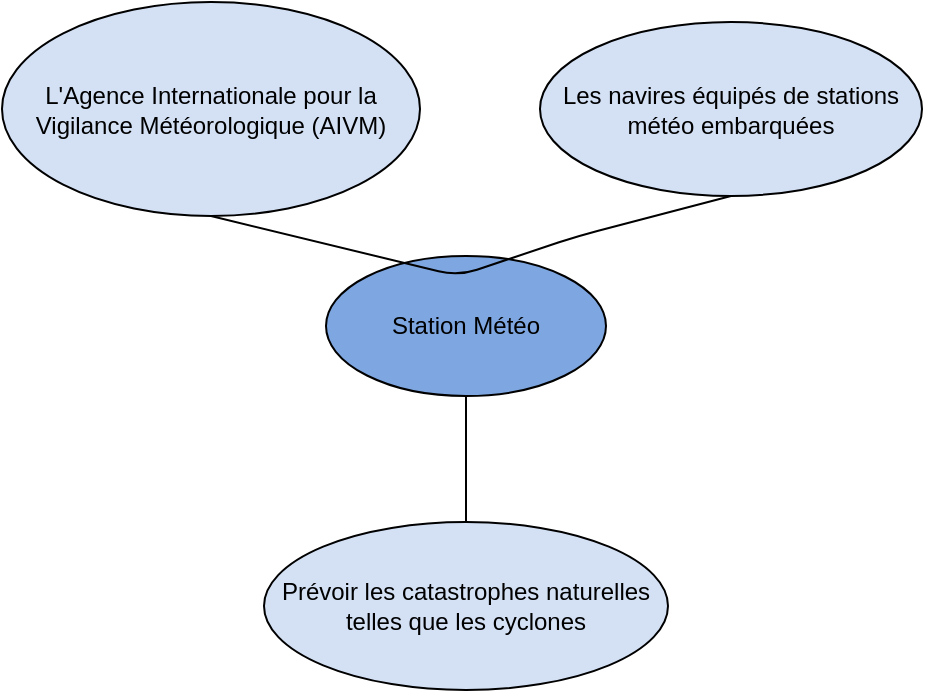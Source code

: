 <mxfile version="24.7.17" pages="4">
  <diagram id="acpaITVBSwvLbeJKgBje" name="Bête à corne">
    <mxGraphModel dx="1434" dy="884" grid="0" gridSize="10" guides="1" tooltips="1" connect="1" arrows="1" fold="1" page="1" pageScale="1" pageWidth="827" pageHeight="1169" background="none" math="0" shadow="0">
      <root>
        <mxCell id="0" />
        <mxCell id="1" parent="0" />
        <mxCell id="iq2KCQERHiibI6yTROlY-1" value="Station Météo" style="ellipse;whiteSpace=wrap;html=1;fillColor=#7EA6E0;" parent="1" vertex="1">
          <mxGeometry x="344" y="300" width="140" height="70" as="geometry" />
        </mxCell>
        <mxCell id="iq2KCQERHiibI6yTROlY-2" value="L&#39;Agence Internationale pour la Vigilance Météorologique (AIVM)" style="ellipse;whiteSpace=wrap;html=1;fillColor=#D4E1F5;" parent="1" vertex="1">
          <mxGeometry x="182" y="173" width="209" height="107" as="geometry" />
        </mxCell>
        <mxCell id="iq2KCQERHiibI6yTROlY-3" value="Les navires équipés de stations météo embarquées" style="ellipse;whiteSpace=wrap;html=1;fillColor=#D4E1F5;" parent="1" vertex="1">
          <mxGeometry x="451" y="183" width="191" height="87" as="geometry" />
        </mxCell>
        <mxCell id="iq2KCQERHiibI6yTROlY-4" value="Prévoir les catastrophes naturelles telles que les cyclones" style="ellipse;whiteSpace=wrap;html=1;fillColor=#D4E1F5;" parent="1" vertex="1">
          <mxGeometry x="313" y="433" width="202" height="84" as="geometry" />
        </mxCell>
        <mxCell id="iq2KCQERHiibI6yTROlY-9" value="" style="endArrow=none;html=1;rounded=0;exitX=0.5;exitY=0;exitDx=0;exitDy=0;entryX=0.5;entryY=1;entryDx=0;entryDy=0;" parent="1" source="iq2KCQERHiibI6yTROlY-4" target="iq2KCQERHiibI6yTROlY-1" edge="1">
          <mxGeometry width="50" height="50" relative="1" as="geometry">
            <mxPoint x="360" y="310" as="sourcePoint" />
            <mxPoint x="410" y="260" as="targetPoint" />
          </mxGeometry>
        </mxCell>
        <mxCell id="iq2KCQERHiibI6yTROlY-11" value="" style="endArrow=none;html=1;rounded=1;exitX=0.5;exitY=1;exitDx=0;exitDy=0;entryX=0.5;entryY=1;entryDx=0;entryDy=0;" parent="1" source="iq2KCQERHiibI6yTROlY-2" target="iq2KCQERHiibI6yTROlY-3" edge="1">
          <mxGeometry width="50" height="50" relative="1" as="geometry">
            <mxPoint x="360" y="310" as="sourcePoint" />
            <mxPoint x="410" y="260" as="targetPoint" />
            <Array as="points">
              <mxPoint x="410" y="310" />
              <mxPoint x="470" y="290" />
            </Array>
          </mxGeometry>
        </mxCell>
      </root>
    </mxGraphModel>
  </diagram>
  <diagram id="YP-TVfyfGYDZQVJCCuDc" name="DiagrammePieuvre">
    <mxGraphModel dx="989" dy="610" grid="0" gridSize="10" guides="1" tooltips="1" connect="1" arrows="1" fold="1" page="1" pageScale="1" pageWidth="827" pageHeight="1169" math="0" shadow="0">
      <root>
        <mxCell id="0" />
        <mxCell id="1" parent="0" />
        <mxCell id="cjimwys-_IMPRPUYsNKH-1" value="Station Météo" style="ellipse;whiteSpace=wrap;html=1;fillColor=#7EA6E0;" parent="1" vertex="1">
          <mxGeometry x="344" y="306" width="140" height="70" as="geometry" />
        </mxCell>
        <mxCell id="cjimwys-_IMPRPUYsNKH-2" value="Utilisateurs" style="ellipse;whiteSpace=wrap;html=1;fillColor=#D4E1F5;" parent="1" vertex="1">
          <mxGeometry x="309" y="180" width="138" height="75" as="geometry" />
        </mxCell>
        <mxCell id="cjimwys-_IMPRPUYsNKH-3" value="Prévoir" style="ellipse;whiteSpace=wrap;html=1;fillColor=#D4E1F5;" parent="1" vertex="1">
          <mxGeometry x="465" y="191" width="114" height="53" as="geometry" />
        </mxCell>
        <mxCell id="cjimwys-_IMPRPUYsNKH-4" value="Autonome" style="ellipse;whiteSpace=wrap;html=1;fillColor=#D4E1F5;" parent="1" vertex="1">
          <mxGeometry x="532" y="324" width="132" height="70" as="geometry" />
        </mxCell>
        <mxCell id="cjimwys-_IMPRPUYsNKH-5" value="" style="endArrow=none;html=1;rounded=0;exitX=0;exitY=0.5;exitDx=0;exitDy=0;entryX=1;entryY=0.5;entryDx=0;entryDy=0;" parent="1" source="cjimwys-_IMPRPUYsNKH-4" target="cjimwys-_IMPRPUYsNKH-1" edge="1">
          <mxGeometry width="50" height="50" relative="1" as="geometry">
            <mxPoint x="360" y="310" as="sourcePoint" />
            <mxPoint x="410" y="260" as="targetPoint" />
          </mxGeometry>
        </mxCell>
        <mxCell id="cjimwys-_IMPRPUYsNKH-6" value="" style="endArrow=none;html=1;rounded=1;exitX=0.5;exitY=1;exitDx=0;exitDy=0;entryX=0.318;entryY=0.972;entryDx=0;entryDy=0;entryPerimeter=0;" parent="1" source="cjimwys-_IMPRPUYsNKH-2" target="cjimwys-_IMPRPUYsNKH-3" edge="1">
          <mxGeometry width="50" height="50" relative="1" as="geometry">
            <mxPoint x="360" y="310" as="sourcePoint" />
            <mxPoint x="410" y="260" as="targetPoint" />
            <Array as="points">
              <mxPoint x="416" y="321" />
            </Array>
          </mxGeometry>
        </mxCell>
        <mxCell id="uL41HGDEH6zpVXajqI2N-1" value="FP1" style="text;html=1;align=center;verticalAlign=middle;whiteSpace=wrap;rounded=0;" vertex="1" parent="1">
          <mxGeometry x="426" y="247" width="60" height="30" as="geometry" />
        </mxCell>
        <mxCell id="uL41HGDEH6zpVXajqI2N-2" value="Simple" style="ellipse;whiteSpace=wrap;html=1;fillColor=#D4E1F5;" vertex="1" parent="1">
          <mxGeometry x="469" y="397" width="132" height="70" as="geometry" />
        </mxCell>
        <mxCell id="uL41HGDEH6zpVXajqI2N-3" value="Efficaces" style="ellipse;whiteSpace=wrap;html=1;fillColor=#D4E1F5;" vertex="1" parent="1">
          <mxGeometry x="337" y="424" width="132" height="70" as="geometry" />
        </mxCell>
        <mxCell id="uL41HGDEH6zpVXajqI2N-4" value="Pilotables" style="ellipse;whiteSpace=wrap;html=1;fillColor=#D4E1F5;" vertex="1" parent="1">
          <mxGeometry x="191" y="410" width="132" height="70" as="geometry" />
        </mxCell>
        <mxCell id="uL41HGDEH6zpVXajqI2N-5" value="Batteries" style="ellipse;whiteSpace=wrap;html=1;fillColor=#D4E1F5;" vertex="1" parent="1">
          <mxGeometry x="158" y="324" width="132" height="70" as="geometry" />
        </mxCell>
        <mxCell id="uL41HGDEH6zpVXajqI2N-6" value="" style="endArrow=none;html=1;rounded=0;exitX=0;exitY=0;exitDx=0;exitDy=0;entryX=1;entryY=1;entryDx=0;entryDy=0;" edge="1" parent="1" source="uL41HGDEH6zpVXajqI2N-2" target="cjimwys-_IMPRPUYsNKH-1">
          <mxGeometry width="50" height="50" relative="1" as="geometry">
            <mxPoint x="575" y="289" as="sourcePoint" />
            <mxPoint x="473" y="326" as="targetPoint" />
          </mxGeometry>
        </mxCell>
        <mxCell id="uL41HGDEH6zpVXajqI2N-7" value="" style="endArrow=none;html=1;rounded=0;exitX=0.5;exitY=0;exitDx=0;exitDy=0;entryX=0.5;entryY=1;entryDx=0;entryDy=0;" edge="1" parent="1" source="uL41HGDEH6zpVXajqI2N-3" target="cjimwys-_IMPRPUYsNKH-1">
          <mxGeometry width="50" height="50" relative="1" as="geometry">
            <mxPoint x="585" y="299" as="sourcePoint" />
            <mxPoint x="483" y="336" as="targetPoint" />
          </mxGeometry>
        </mxCell>
        <mxCell id="uL41HGDEH6zpVXajqI2N-8" value="" style="endArrow=none;html=1;rounded=0;exitX=1;exitY=0;exitDx=0;exitDy=0;entryX=0;entryY=1;entryDx=0;entryDy=0;" edge="1" parent="1" source="uL41HGDEH6zpVXajqI2N-4" target="cjimwys-_IMPRPUYsNKH-1">
          <mxGeometry width="50" height="50" relative="1" as="geometry">
            <mxPoint x="595" y="309" as="sourcePoint" />
            <mxPoint x="493" y="346" as="targetPoint" />
          </mxGeometry>
        </mxCell>
        <mxCell id="uL41HGDEH6zpVXajqI2N-10" value="" style="endArrow=none;html=1;rounded=0;exitX=1;exitY=0.5;exitDx=0;exitDy=0;entryX=0;entryY=0.5;entryDx=0;entryDy=0;" edge="1" parent="1" source="uL41HGDEH6zpVXajqI2N-5" target="cjimwys-_IMPRPUYsNKH-1">
          <mxGeometry width="50" height="50" relative="1" as="geometry">
            <mxPoint x="605" y="319" as="sourcePoint" />
            <mxPoint x="503" y="356" as="targetPoint" />
          </mxGeometry>
        </mxCell>
        <mxCell id="uL41HGDEH6zpVXajqI2N-11" value="Enregistrement" style="ellipse;whiteSpace=wrap;html=1;fillColor=#D4E1F5;" vertex="1" parent="1">
          <mxGeometry x="166" y="231" width="132" height="70" as="geometry" />
        </mxCell>
        <mxCell id="uL41HGDEH6zpVXajqI2N-12" value="" style="endArrow=none;html=1;rounded=0;exitX=1;exitY=0.5;exitDx=0;exitDy=0;entryX=0;entryY=0;entryDx=0;entryDy=0;" edge="1" parent="1" source="uL41HGDEH6zpVXajqI2N-11" target="cjimwys-_IMPRPUYsNKH-1">
          <mxGeometry width="50" height="50" relative="1" as="geometry">
            <mxPoint x="329" y="416" as="sourcePoint" />
            <mxPoint x="375" y="376" as="targetPoint" />
          </mxGeometry>
        </mxCell>
        <mxCell id="uL41HGDEH6zpVXajqI2N-13" value="C1" style="text;html=1;align=center;verticalAlign=middle;whiteSpace=wrap;rounded=0;" vertex="1" parent="1">
          <mxGeometry x="492" y="324" width="60" height="30" as="geometry" />
        </mxCell>
        <mxCell id="uL41HGDEH6zpVXajqI2N-14" value="C2" style="text;html=1;align=center;verticalAlign=middle;whiteSpace=wrap;rounded=0;" vertex="1" parent="1">
          <mxGeometry x="438" y="383" width="60" height="30" as="geometry" />
        </mxCell>
        <mxCell id="uL41HGDEH6zpVXajqI2N-15" value="C3" style="text;html=1;align=center;verticalAlign=middle;whiteSpace=wrap;rounded=0;" vertex="1" parent="1">
          <mxGeometry x="366" y="394" width="60" height="30" as="geometry" />
        </mxCell>
        <mxCell id="uL41HGDEH6zpVXajqI2N-16" value="C4" style="text;html=1;align=center;verticalAlign=middle;whiteSpace=wrap;rounded=0;" vertex="1" parent="1">
          <mxGeometry x="277" y="380" width="60" height="30" as="geometry" />
        </mxCell>
        <mxCell id="uL41HGDEH6zpVXajqI2N-18" value="C5" style="text;html=1;align=center;verticalAlign=middle;whiteSpace=wrap;rounded=0;" vertex="1" parent="1">
          <mxGeometry x="277" y="330" width="60" height="30" as="geometry" />
        </mxCell>
        <mxCell id="uL41HGDEH6zpVXajqI2N-19" value="C6" style="text;html=1;align=center;verticalAlign=middle;whiteSpace=wrap;rounded=0;" vertex="1" parent="1">
          <mxGeometry x="284" y="281" width="60" height="30" as="geometry" />
        </mxCell>
        <mxCell id="uL41HGDEH6zpVXajqI2N-21" value="Relever" style="ellipse;whiteSpace=wrap;html=1;fillColor=#D4E1F5;" vertex="1" parent="1">
          <mxGeometry x="540.5" y="254" width="115" height="52" as="geometry" />
        </mxCell>
        <mxCell id="uL41HGDEH6zpVXajqI2N-22" value="" style="endArrow=none;html=1;rounded=1;exitX=0.318;exitY=0.964;exitDx=0;exitDy=0;entryX=0;entryY=1;entryDx=0;entryDy=0;exitPerimeter=0;" edge="1" parent="1" source="cjimwys-_IMPRPUYsNKH-3" target="uL41HGDEH6zpVXajqI2N-21">
          <mxGeometry width="50" height="50" relative="1" as="geometry">
            <mxPoint x="388" y="265" as="sourcePoint" />
            <mxPoint x="553" y="241" as="targetPoint" />
            <Array as="points">
              <mxPoint x="447" y="320" />
            </Array>
          </mxGeometry>
        </mxCell>
        <mxCell id="uL41HGDEH6zpVXajqI2N-23" value="FP2" style="text;html=1;align=center;verticalAlign=middle;whiteSpace=wrap;rounded=0;" vertex="1" parent="1">
          <mxGeometry x="485" y="279" width="60" height="30" as="geometry" />
        </mxCell>
      </root>
    </mxGraphModel>
  </diagram>
  <diagram id="5AmxRgzQs6I8pw3dvxk0" name="DiagrammeUseCase">
    <mxGraphModel dx="1434" dy="884" grid="0" gridSize="10" guides="1" tooltips="1" connect="1" arrows="1" fold="1" page="1" pageScale="1" pageWidth="827" pageHeight="1169" math="0" shadow="0">
      <root>
        <mxCell id="0" />
        <mxCell id="1" parent="0" />
        <mxCell id="LAXeSL8dw2vho6VuoXwJ-22" value="Station Météo" style="html=1;whiteSpace=wrap;align=center;" parent="1" vertex="1">
          <mxGeometry x="266" y="51" width="302" height="641" as="geometry" />
        </mxCell>
        <mxCell id="LAXeSL8dw2vho6VuoXwJ-1" value="Users" style="shape=umlActor;verticalLabelPosition=bottom;verticalAlign=top;html=1;outlineConnect=0;" parent="1" vertex="1">
          <mxGeometry x="192" y="184" width="30" height="60" as="geometry" />
        </mxCell>
        <mxCell id="LAXeSL8dw2vho6VuoXwJ-2" value="Arduino" style="shape=umlActor;verticalLabelPosition=bottom;verticalAlign=top;html=1;outlineConnect=0;" parent="1" vertex="1">
          <mxGeometry x="624" y="291" width="30" height="60" as="geometry" />
        </mxCell>
        <mxCell id="LAXeSL8dw2vho6VuoXwJ-3" value="Capteurs" style="shape=umlActor;verticalLabelPosition=bottom;verticalAlign=top;html=1;outlineConnect=0;" parent="1" vertex="1">
          <mxGeometry x="605" y="590" width="30" height="60" as="geometry" />
        </mxCell>
        <mxCell id="LAXeSL8dw2vho6VuoXwJ-5" value="Configurer la station méteo" style="ellipse;whiteSpace=wrap;html=1;fillColor=#D4E1F5;" parent="1" vertex="1">
          <mxGeometry x="344" y="94" width="140" height="70" as="geometry" />
        </mxCell>
        <mxCell id="LAXeSL8dw2vho6VuoXwJ-6" value="Lire les données" style="ellipse;whiteSpace=wrap;html=1;fillColor=#D4E1F5;" parent="1" vertex="1">
          <mxGeometry x="347" y="184" width="140" height="70" as="geometry" />
        </mxCell>
        <mxCell id="LAXeSL8dw2vho6VuoXwJ-7" value="Gérer les données" style="ellipse;whiteSpace=wrap;html=1;fillColor=#D4E1F5;" parent="1" vertex="1">
          <mxGeometry x="344" y="272" width="140" height="70" as="geometry" />
        </mxCell>
        <mxCell id="LAXeSL8dw2vho6VuoXwJ-8" value="Enregistrer des données" style="ellipse;whiteSpace=wrap;html=1;fillColor=#D4E1F5;" parent="1" vertex="1">
          <mxGeometry x="344" y="359" width="140" height="70" as="geometry" />
        </mxCell>
        <mxCell id="LAXeSL8dw2vho6VuoXwJ-9" value="Mettre en forme des données" style="ellipse;whiteSpace=wrap;html=1;fillColor=#D4E1F5;" parent="1" vertex="1">
          <mxGeometry x="344" y="453" width="140" height="70" as="geometry" />
        </mxCell>
        <mxCell id="LAXeSL8dw2vho6VuoXwJ-10" value="Relever des données" style="ellipse;whiteSpace=wrap;html=1;fillColor=#D4E1F5;" parent="1" vertex="1">
          <mxGeometry x="344" y="585" width="140" height="70" as="geometry" />
        </mxCell>
        <mxCell id="LAXeSL8dw2vho6VuoXwJ-13" value="" style="endArrow=open;endFill=1;endSize=12;html=1;rounded=0;entryX=0;entryY=0.5;entryDx=0;entryDy=0;" parent="1" source="LAXeSL8dw2vho6VuoXwJ-1" target="LAXeSL8dw2vho6VuoXwJ-5" edge="1">
          <mxGeometry width="160" relative="1" as="geometry">
            <mxPoint x="295" y="361" as="sourcePoint" />
            <mxPoint x="455" y="361" as="targetPoint" />
          </mxGeometry>
        </mxCell>
        <mxCell id="LAXeSL8dw2vho6VuoXwJ-14" value="" style="endArrow=open;endFill=1;endSize=12;html=1;rounded=0;entryX=0;entryY=0.5;entryDx=0;entryDy=0;" parent="1" source="LAXeSL8dw2vho6VuoXwJ-1" target="LAXeSL8dw2vho6VuoXwJ-6" edge="1">
          <mxGeometry width="160" relative="1" as="geometry">
            <mxPoint x="222" y="299" as="sourcePoint" />
            <mxPoint x="354" y="139" as="targetPoint" />
          </mxGeometry>
        </mxCell>
        <mxCell id="LAXeSL8dw2vho6VuoXwJ-15" value="" style="endArrow=open;endFill=1;endSize=12;html=1;rounded=0;entryX=0;entryY=0.5;entryDx=0;entryDy=0;" parent="1" source="LAXeSL8dw2vho6VuoXwJ-1" target="LAXeSL8dw2vho6VuoXwJ-7" edge="1">
          <mxGeometry width="160" relative="1" as="geometry">
            <mxPoint x="241" y="320" as="sourcePoint" />
            <mxPoint x="364" y="149" as="targetPoint" />
          </mxGeometry>
        </mxCell>
        <mxCell id="LAXeSL8dw2vho6VuoXwJ-16" value="" style="endArrow=open;endFill=1;endSize=12;html=1;rounded=0;entryX=1;entryY=0.5;entryDx=0;entryDy=0;" parent="1" source="LAXeSL8dw2vho6VuoXwJ-2" target="LAXeSL8dw2vho6VuoXwJ-6" edge="1">
          <mxGeometry width="160" relative="1" as="geometry">
            <mxPoint x="460" y="347" as="sourcePoint" />
            <mxPoint x="583" y="335" as="targetPoint" />
          </mxGeometry>
        </mxCell>
        <mxCell id="LAXeSL8dw2vho6VuoXwJ-17" value="" style="endArrow=open;endFill=1;endSize=12;html=1;rounded=0;entryX=1;entryY=0.5;entryDx=0;entryDy=0;" parent="1" source="LAXeSL8dw2vho6VuoXwJ-2" target="LAXeSL8dw2vho6VuoXwJ-7" edge="1">
          <mxGeometry width="160" relative="1" as="geometry">
            <mxPoint x="612" y="288" as="sourcePoint" />
            <mxPoint x="497" y="229" as="targetPoint" />
          </mxGeometry>
        </mxCell>
        <mxCell id="LAXeSL8dw2vho6VuoXwJ-18" value="" style="endArrow=open;endFill=1;endSize=12;html=1;rounded=0;entryX=1;entryY=0.5;entryDx=0;entryDy=0;" parent="1" source="LAXeSL8dw2vho6VuoXwJ-2" target="LAXeSL8dw2vho6VuoXwJ-8" edge="1">
          <mxGeometry width="160" relative="1" as="geometry">
            <mxPoint x="612" y="298" as="sourcePoint" />
            <mxPoint x="494" y="317" as="targetPoint" />
          </mxGeometry>
        </mxCell>
        <mxCell id="LAXeSL8dw2vho6VuoXwJ-19" value="" style="endArrow=open;endFill=1;endSize=12;html=1;rounded=0;entryX=1;entryY=0.5;entryDx=0;entryDy=0;" parent="1" source="LAXeSL8dw2vho6VuoXwJ-2" target="LAXeSL8dw2vho6VuoXwJ-9" edge="1">
          <mxGeometry width="160" relative="1" as="geometry">
            <mxPoint x="612" y="308" as="sourcePoint" />
            <mxPoint x="494" y="404" as="targetPoint" />
          </mxGeometry>
        </mxCell>
        <mxCell id="LAXeSL8dw2vho6VuoXwJ-20" value="" style="endArrow=open;endFill=1;endSize=12;html=1;rounded=0;entryX=1;entryY=0.5;entryDx=0;entryDy=0;" parent="1" source="LAXeSL8dw2vho6VuoXwJ-3" target="LAXeSL8dw2vho6VuoXwJ-10" edge="1">
          <mxGeometry width="160" relative="1" as="geometry">
            <mxPoint x="612" y="319" as="sourcePoint" />
            <mxPoint x="494" y="498" as="targetPoint" />
          </mxGeometry>
        </mxCell>
        <mxCell id="LAXeSL8dw2vho6VuoXwJ-21" value="&amp;lt;&amp;lt;Include&amp;gt;&amp;gt;" style="html=1;verticalAlign=bottom;endArrow=open;dashed=1;endSize=8;edgeStyle=elbowEdgeStyle;elbow=vertical;curved=0;rounded=0;entryX=0.5;entryY=1;entryDx=0;entryDy=0;exitX=0.5;exitY=0;exitDx=0;exitDy=0;" parent="1" source="LAXeSL8dw2vho6VuoXwJ-10" target="LAXeSL8dw2vho6VuoXwJ-9" edge="1">
          <mxGeometry x="0.001" relative="1" as="geometry">
            <mxPoint x="518" y="620" as="sourcePoint" />
            <mxPoint x="438" y="620" as="targetPoint" />
            <mxPoint as="offset" />
          </mxGeometry>
        </mxCell>
        <mxCell id="LAXeSL8dw2vho6VuoXwJ-23" value="Station météo" style="text;align=center;fontStyle=1;verticalAlign=middle;spacingLeft=3;spacingRight=3;strokeColor=none;rotatable=0;points=[[0,0.5],[1,0.5]];portConstraint=eastwest;html=1;" parent="1" vertex="1">
          <mxGeometry x="374" y="56" width="80" height="26" as="geometry" />
        </mxCell>
      </root>
    </mxGraphModel>
  </diagram>
  <diagram name="DiagrammeSéquence" id="2YBvvXClWsGukQMizWep">
    <mxGraphModel dx="1456" dy="2969" grid="0" gridSize="10" guides="1" tooltips="1" connect="1" arrows="1" fold="1" page="1" pageScale="1" pageWidth="850" pageHeight="1100" math="0" shadow="0">
      <root>
        <mxCell id="0" />
        <mxCell id="1" parent="0" />
        <mxCell id="aM9ryv3xv72pqoxQDRHE-1" value=":User" style="shape=umlLifeline;perimeter=lifelinePerimeter;whiteSpace=wrap;html=1;container=0;dropTarget=0;collapsible=0;recursiveResize=0;outlineConnect=0;portConstraint=eastwest;newEdgeStyle={&quot;edgeStyle&quot;:&quot;elbowEdgeStyle&quot;,&quot;elbow&quot;:&quot;vertical&quot;,&quot;curved&quot;:0,&quot;rounded&quot;:0};" parent="1" vertex="1">
          <mxGeometry x="40" y="40" width="100" height="400" as="geometry" />
        </mxCell>
        <mxCell id="aM9ryv3xv72pqoxQDRHE-2" value="" style="html=1;points=[];perimeter=orthogonalPerimeter;outlineConnect=0;targetShapes=umlLifeline;portConstraint=eastwest;newEdgeStyle={&quot;edgeStyle&quot;:&quot;elbowEdgeStyle&quot;,&quot;elbow&quot;:&quot;vertical&quot;,&quot;curved&quot;:0,&quot;rounded&quot;:0};" parent="aM9ryv3xv72pqoxQDRHE-1" vertex="1">
          <mxGeometry x="45" y="70" width="10" height="290" as="geometry" />
        </mxCell>
        <mxCell id="aM9ryv3xv72pqoxQDRHE-5" value=":Système Embarqué" style="shape=umlLifeline;perimeter=lifelinePerimeter;whiteSpace=wrap;html=1;container=0;dropTarget=0;collapsible=0;recursiveResize=0;outlineConnect=0;portConstraint=eastwest;newEdgeStyle={&quot;edgeStyle&quot;:&quot;elbowEdgeStyle&quot;,&quot;elbow&quot;:&quot;vertical&quot;,&quot;curved&quot;:0,&quot;rounded&quot;:0};" parent="1" vertex="1">
          <mxGeometry x="320" y="40" width="100" height="400" as="geometry" />
        </mxCell>
        <mxCell id="aM9ryv3xv72pqoxQDRHE-6" value="" style="html=1;points=[];perimeter=orthogonalPerimeter;outlineConnect=0;targetShapes=umlLifeline;portConstraint=eastwest;newEdgeStyle={&quot;edgeStyle&quot;:&quot;elbowEdgeStyle&quot;,&quot;elbow&quot;:&quot;vertical&quot;,&quot;curved&quot;:0,&quot;rounded&quot;:0};" parent="aM9ryv3xv72pqoxQDRHE-5" vertex="1">
          <mxGeometry x="45" y="80" width="10" height="280" as="geometry" />
        </mxCell>
        <mxCell id="PBNyYcrHbgmyHmzmt3Bi-18" value="" style="endArrow=classic;html=1;rounded=0;" parent="aM9ryv3xv72pqoxQDRHE-5" edge="1">
          <mxGeometry width="50" height="50" relative="1" as="geometry">
            <mxPoint x="55" y="229" as="sourcePoint" />
            <mxPoint x="55" y="249" as="targetPoint" />
            <Array as="points">
              <mxPoint x="80" y="229" />
              <mxPoint x="80" y="249" />
            </Array>
          </mxGeometry>
        </mxCell>
        <mxCell id="aM9ryv3xv72pqoxQDRHE-9" value="on()" style="html=1;verticalAlign=bottom;endArrow=block;edgeStyle=elbowEdgeStyle;elbow=vertical;curved=0;rounded=0;" parent="1" source="aM9ryv3xv72pqoxQDRHE-6" target="PBNyYcrHbgmyHmzmt3Bi-6" edge="1">
          <mxGeometry relative="1" as="geometry">
            <mxPoint x="175" y="160" as="sourcePoint" />
            <Array as="points">
              <mxPoint x="310" y="170" />
            </Array>
            <mxPoint x="230" y="160" as="targetPoint" />
          </mxGeometry>
        </mxCell>
        <mxCell id="PBNyYcrHbgmyHmzmt3Bi-1" value=":CarteSD" style="shape=umlLifeline;perimeter=lifelinePerimeter;whiteSpace=wrap;html=1;container=0;dropTarget=0;collapsible=0;recursiveResize=0;outlineConnect=0;portConstraint=eastwest;newEdgeStyle={&quot;edgeStyle&quot;:&quot;elbowEdgeStyle&quot;,&quot;elbow&quot;:&quot;vertical&quot;,&quot;curved&quot;:0,&quot;rounded&quot;:0};" parent="1" vertex="1">
          <mxGeometry x="460" y="40" width="100" height="400" as="geometry" />
        </mxCell>
        <mxCell id="PBNyYcrHbgmyHmzmt3Bi-2" value="" style="html=1;points=[];perimeter=orthogonalPerimeter;outlineConnect=0;targetShapes=umlLifeline;portConstraint=eastwest;newEdgeStyle={&quot;edgeStyle&quot;:&quot;elbowEdgeStyle&quot;,&quot;elbow&quot;:&quot;vertical&quot;,&quot;curved&quot;:0,&quot;rounded&quot;:0};" parent="PBNyYcrHbgmyHmzmt3Bi-1" vertex="1">
          <mxGeometry x="45" y="80" width="10" height="280" as="geometry" />
        </mxCell>
        <mxCell id="PBNyYcrHbgmyHmzmt3Bi-3" value=":Capteurs" style="shape=umlLifeline;perimeter=lifelinePerimeter;whiteSpace=wrap;html=1;container=0;dropTarget=0;collapsible=0;recursiveResize=0;outlineConnect=0;portConstraint=eastwest;newEdgeStyle={&quot;edgeStyle&quot;:&quot;elbowEdgeStyle&quot;,&quot;elbow&quot;:&quot;vertical&quot;,&quot;curved&quot;:0,&quot;rounded&quot;:0};" parent="1" vertex="1">
          <mxGeometry x="600" y="40" width="100" height="400" as="geometry" />
        </mxCell>
        <mxCell id="PBNyYcrHbgmyHmzmt3Bi-4" value="" style="html=1;points=[];perimeter=orthogonalPerimeter;outlineConnect=0;targetShapes=umlLifeline;portConstraint=eastwest;newEdgeStyle={&quot;edgeStyle&quot;:&quot;elbowEdgeStyle&quot;,&quot;elbow&quot;:&quot;vertical&quot;,&quot;curved&quot;:0,&quot;rounded&quot;:0};" parent="PBNyYcrHbgmyHmzmt3Bi-3" vertex="1">
          <mxGeometry x="45" y="80" width="10" height="280" as="geometry" />
        </mxCell>
        <mxCell id="PBNyYcrHbgmyHmzmt3Bi-5" value=":LEDS" style="shape=umlLifeline;perimeter=lifelinePerimeter;whiteSpace=wrap;html=1;container=0;dropTarget=0;collapsible=0;recursiveResize=0;outlineConnect=0;portConstraint=eastwest;newEdgeStyle={&quot;edgeStyle&quot;:&quot;elbowEdgeStyle&quot;,&quot;elbow&quot;:&quot;vertical&quot;,&quot;curved&quot;:0,&quot;rounded&quot;:0};" parent="1" vertex="1">
          <mxGeometry x="180" y="40" width="100" height="400" as="geometry" />
        </mxCell>
        <mxCell id="PBNyYcrHbgmyHmzmt3Bi-6" value="" style="html=1;points=[];perimeter=orthogonalPerimeter;outlineConnect=0;targetShapes=umlLifeline;portConstraint=eastwest;newEdgeStyle={&quot;edgeStyle&quot;:&quot;elbowEdgeStyle&quot;,&quot;elbow&quot;:&quot;vertical&quot;,&quot;curved&quot;:0,&quot;rounded&quot;:0};" parent="PBNyYcrHbgmyHmzmt3Bi-5" vertex="1">
          <mxGeometry x="45" y="60" width="10" height="300" as="geometry" />
        </mxCell>
        <mxCell id="PBNyYcrHbgmyHmzmt3Bi-7" value="" style="endArrow=classic;html=1;rounded=0;" parent="PBNyYcrHbgmyHmzmt3Bi-5" source="PBNyYcrHbgmyHmzmt3Bi-6" target="PBNyYcrHbgmyHmzmt3Bi-6" edge="1">
          <mxGeometry width="50" height="50" relative="1" as="geometry">
            <mxPoint x="40" y="140" as="sourcePoint" />
            <mxPoint x="10" y="110" as="targetPoint" />
            <Array as="points">
              <mxPoint x="30" y="140" />
              <mxPoint x="30" y="150" />
              <mxPoint x="40" y="150" />
            </Array>
          </mxGeometry>
        </mxCell>
        <mxCell id="PBNyYcrHbgmyHmzmt3Bi-8" value="&lt;font style=&quot;font-size: 11px;&quot;&gt;LED jaune continue&lt;/font&gt;" style="text;html=1;strokeColor=none;fillColor=none;align=center;verticalAlign=middle;whiteSpace=wrap;rounded=0;" parent="1" vertex="1">
          <mxGeometry x="150" y="170" width="60" height="30" as="geometry" />
        </mxCell>
        <mxCell id="PBNyYcrHbgmyHmzmt3Bi-14" value="" style="endArrow=classic;html=1;rounded=0;" parent="1" source="aM9ryv3xv72pqoxQDRHE-2" target="aM9ryv3xv72pqoxQDRHE-6" edge="1">
          <mxGeometry width="50" height="50" relative="1" as="geometry">
            <mxPoint x="450" y="220" as="sourcePoint" />
            <mxPoint x="500" y="170" as="targetPoint" />
            <Array as="points">
              <mxPoint x="240" y="140" />
            </Array>
          </mxGeometry>
        </mxCell>
        <mxCell id="PBNyYcrHbgmyHmzmt3Bi-15" value="&lt;font style=&quot;font-size: 11px;&quot;&gt;Bouton rouge pressé&lt;/font&gt;" style="text;html=1;strokeColor=none;fillColor=#FFFFFF;align=center;verticalAlign=middle;whiteSpace=wrap;rounded=0;" parent="1" vertex="1">
          <mxGeometry x="110" y="110" width="120" height="20" as="geometry" />
        </mxCell>
        <mxCell id="PBNyYcrHbgmyHmzmt3Bi-16" value="" style="endArrow=classic;html=1;rounded=0;" parent="1" edge="1">
          <mxGeometry width="50" height="50" relative="1" as="geometry">
            <mxPoint x="375" y="239" as="sourcePoint" />
            <mxPoint x="645" y="239" as="targetPoint" />
            <Array as="points">
              <mxPoint x="520" y="239" />
            </Array>
          </mxGeometry>
        </mxCell>
        <mxCell id="PBNyYcrHbgmyHmzmt3Bi-17" value="&lt;font style=&quot;font-size: 11px;&quot;&gt;Désactivation des capteurs&lt;/font&gt;" style="text;html=1;strokeColor=none;fillColor=#FFFFFF;align=center;verticalAlign=middle;whiteSpace=wrap;rounded=0;" parent="1" vertex="1">
          <mxGeometry x="390" y="214" width="140" height="20" as="geometry" />
        </mxCell>
        <mxCell id="PBNyYcrHbgmyHmzmt3Bi-19" value="&lt;font style=&quot;font-size: 11px;&quot;&gt;Activation de la console&lt;/font&gt;" style="text;html=1;strokeColor=none;fillColor=#FFFFFF;align=center;verticalAlign=middle;whiteSpace=wrap;rounded=0;" parent="1" vertex="1">
          <mxGeometry x="405" y="249" width="90" height="30" as="geometry" />
        </mxCell>
        <mxCell id="PqbKVcHNpB7VHF7bH20k-1" value="" style="endArrow=classic;html=1;rounded=0;" parent="1" edge="1">
          <mxGeometry width="50" height="50" relative="1" as="geometry">
            <mxPoint x="95" y="353" as="sourcePoint" />
            <mxPoint x="365" y="353" as="targetPoint" />
            <Array as="points">
              <mxPoint x="240" y="353" />
            </Array>
          </mxGeometry>
        </mxCell>
        <mxCell id="PqbKVcHNpB7VHF7bH20k-2" value="&lt;font style=&quot;font-size: 11px;&quot;&gt;Tape &amp;lt;nom_commande&amp;gt;&lt;/font&gt;" style="text;html=1;strokeColor=none;fillColor=#FFFFFF;align=center;verticalAlign=middle;whiteSpace=wrap;rounded=0;" parent="1" vertex="1">
          <mxGeometry x="110" y="313" width="90" height="30" as="geometry" />
        </mxCell>
        <mxCell id="PqbKVcHNpB7VHF7bH20k-6" value="" style="endArrow=classic;html=1;rounded=0;" parent="1" edge="1">
          <mxGeometry width="50" height="50" relative="1" as="geometry">
            <mxPoint x="375" y="366" as="sourcePoint" />
            <mxPoint x="375" y="386" as="targetPoint" />
            <Array as="points">
              <mxPoint x="400" y="366" />
              <mxPoint x="400" y="386" />
            </Array>
          </mxGeometry>
        </mxCell>
        <mxCell id="PqbKVcHNpB7VHF7bH20k-8" value="&lt;font style=&quot;font-size: 11px;&quot;&gt;change configuration&lt;/font&gt;" style="text;html=1;strokeColor=none;fillColor=#FFFFFF;align=center;verticalAlign=middle;whiteSpace=wrap;rounded=0;" parent="1" vertex="1">
          <mxGeometry x="380" y="329" width="80" height="30" as="geometry" />
        </mxCell>
        <mxCell id="3W6cLobdpar6e06Hajnf-1" value="" style="endArrow=classic;html=1;rounded=0;" parent="1" target="PBNyYcrHbgmyHmzmt3Bi-2" edge="1">
          <mxGeometry width="50" height="50" relative="1" as="geometry">
            <mxPoint x="375" y="195" as="sourcePoint" />
            <mxPoint x="504" y="196" as="targetPoint" />
            <Array as="points" />
          </mxGeometry>
        </mxCell>
        <mxCell id="3W6cLobdpar6e06Hajnf-4" value="&lt;font style=&quot;font-size: 11px;&quot;&gt;Arrêt des enregistrements&lt;/font&gt;" style="text;html=1;strokeColor=none;fillColor=#FFFFFF;align=center;verticalAlign=middle;whiteSpace=wrap;rounded=0;" parent="1" vertex="1">
          <mxGeometry x="380" y="170" width="140" height="20" as="geometry" />
        </mxCell>
        <mxCell id="ToAw_z9-mC3ADOfd5gEH-1" value=":Système Embarqué" style="shape=umlLifeline;perimeter=lifelinePerimeter;whiteSpace=wrap;html=1;container=0;dropTarget=0;collapsible=0;recursiveResize=0;outlineConnect=0;portConstraint=eastwest;newEdgeStyle={&quot;edgeStyle&quot;:&quot;elbowEdgeStyle&quot;,&quot;elbow&quot;:&quot;vertical&quot;,&quot;curved&quot;:0,&quot;rounded&quot;:0};" parent="1" vertex="1">
          <mxGeometry x="1028" y="40" width="100" height="563" as="geometry" />
        </mxCell>
        <mxCell id="ToAw_z9-mC3ADOfd5gEH-30" value="" style="html=1;points=[];perimeter=orthogonalPerimeter;outlineConnect=0;targetShapes=umlLifeline;portConstraint=eastwest;newEdgeStyle={&quot;edgeStyle&quot;:&quot;elbowEdgeStyle&quot;,&quot;elbow&quot;:&quot;vertical&quot;,&quot;curved&quot;:0,&quot;rounded&quot;:0};" parent="ToAw_z9-mC3ADOfd5gEH-1" vertex="1">
          <mxGeometry x="45" y="70" width="10" height="448" as="geometry" />
        </mxCell>
        <mxCell id="ToAw_z9-mC3ADOfd5gEH-2" value=":LEDS" style="shape=umlLifeline;perimeter=lifelinePerimeter;whiteSpace=wrap;html=1;container=0;dropTarget=0;collapsible=0;recursiveResize=0;outlineConnect=0;portConstraint=eastwest;newEdgeStyle={&quot;edgeStyle&quot;:&quot;elbowEdgeStyle&quot;,&quot;elbow&quot;:&quot;vertical&quot;,&quot;curved&quot;:0,&quot;rounded&quot;:0};" parent="1" vertex="1">
          <mxGeometry x="1539" y="40" width="101" height="567" as="geometry" />
        </mxCell>
        <mxCell id="ToAw_z9-mC3ADOfd5gEH-32" value="" style="html=1;points=[];perimeter=orthogonalPerimeter;outlineConnect=0;targetShapes=umlLifeline;portConstraint=eastwest;newEdgeStyle={&quot;edgeStyle&quot;:&quot;elbowEdgeStyle&quot;,&quot;elbow&quot;:&quot;vertical&quot;,&quot;curved&quot;:0,&quot;rounded&quot;:0};" parent="ToAw_z9-mC3ADOfd5gEH-2" vertex="1">
          <mxGeometry x="45.5" y="70" width="10" height="458" as="geometry" />
        </mxCell>
        <mxCell id="ToAw_z9-mC3ADOfd5gEH-3" value="" style="endArrow=classic;html=1;rounded=0;" parent="1" target="ToAw_z9-mC3ADOfd5gEH-32" edge="1">
          <mxGeometry width="50" height="50" relative="1" as="geometry">
            <mxPoint x="1083" y="183" as="sourcePoint" />
            <mxPoint x="1589" y="183" as="targetPoint" />
          </mxGeometry>
        </mxCell>
        <mxCell id="ToAw_z9-mC3ADOfd5gEH-6" value="" style="endArrow=classic;html=1;rounded=0;" parent="1" edge="1">
          <mxGeometry width="50" height="50" relative="1" as="geometry">
            <mxPoint x="1083" y="251" as="sourcePoint" />
            <mxPoint x="1584.5" y="251" as="targetPoint" />
          </mxGeometry>
        </mxCell>
        <mxCell id="ToAw_z9-mC3ADOfd5gEH-8" value="" style="endArrow=classic;html=1;rounded=0;" parent="1" edge="1">
          <mxGeometry width="50" height="50" relative="1" as="geometry">
            <mxPoint x="1083" y="310" as="sourcePoint" />
            <mxPoint x="1584.5" y="310" as="targetPoint" />
          </mxGeometry>
        </mxCell>
        <mxCell id="ToAw_z9-mC3ADOfd5gEH-10" value="" style="endArrow=classic;html=1;rounded=0;" parent="1" edge="1">
          <mxGeometry width="50" height="50" relative="1" as="geometry">
            <mxPoint x="1083" y="366" as="sourcePoint" />
            <mxPoint x="1584.5" y="366" as="targetPoint" />
          </mxGeometry>
        </mxCell>
        <mxCell id="ToAw_z9-mC3ADOfd5gEH-12" value="" style="endArrow=classic;html=1;rounded=0;" parent="1" edge="1">
          <mxGeometry width="50" height="50" relative="1" as="geometry">
            <mxPoint x="1083" y="433" as="sourcePoint" />
            <mxPoint x="1584.5" y="433" as="targetPoint" />
          </mxGeometry>
        </mxCell>
        <mxCell id="ToAw_z9-mC3ADOfd5gEH-14" value="" style="endArrow=classic;html=1;rounded=0;" parent="1" edge="1">
          <mxGeometry width="50" height="50" relative="1" as="geometry">
            <mxPoint x="1083.0" y="495" as="sourcePoint" />
            <mxPoint x="1584.5" y="495" as="targetPoint" />
          </mxGeometry>
        </mxCell>
        <mxCell id="ToAw_z9-mC3ADOfd5gEH-15" value="&lt;table style=&quot;margin: 15px auto; color: rgb(0, 0, 0); font-family: Arial; font-size: 14.4px; background-color: rgb(255, 255, 255);&quot; class=&quot;txt_tb&quot;&gt;&lt;tbody&gt;&lt;tr style=&quot;background-color: var(--contentBG);&quot;&gt;&lt;td&gt;&lt;p style=&quot;margin: 0.1em 0.2em;&quot;&gt;Erreur d&#39;accès à l&#39;horloge RTC&lt;/p&gt;&lt;/td&gt;&lt;/tr&gt;&lt;tr style=&quot;background-color: var(--accentLightBG);&quot;&gt;&lt;td&gt;&lt;/td&gt;&lt;/tr&gt;&lt;/tbody&gt;&lt;/table&gt;" style="text;html=1;align=center;verticalAlign=middle;whiteSpace=wrap;rounded=0;" parent="1" vertex="1">
          <mxGeometry x="922.5" y="130" width="118" height="30" as="geometry" />
        </mxCell>
        <mxCell id="ToAw_z9-mC3ADOfd5gEH-16" value="&lt;table style=&quot;margin: 15px auto; color: rgb(0, 0, 0); font-family: Arial; font-size: 14.4px; background-color: rgb(255, 255, 255);&quot; class=&quot;txt_tb&quot;&gt;&lt;tbody&gt;&lt;tr style=&quot;background-color: var(--accentLightBG);&quot;&gt;&lt;td&gt;&lt;p style=&quot;margin: 0.1em 0.2em;&quot;&gt;Erreur d’accès aux données du GPS&lt;/p&gt;&lt;/td&gt;&lt;/tr&gt;&lt;tr style=&quot;background-color: var(--contentBG);&quot;&gt;&lt;td&gt;&lt;/td&gt;&lt;/tr&gt;&lt;/tbody&gt;&lt;/table&gt;" style="text;html=1;align=center;verticalAlign=middle;whiteSpace=wrap;rounded=0;strokeColor=none;" parent="1" vertex="1">
          <mxGeometry x="912" y="200" width="134" height="30" as="geometry" />
        </mxCell>
        <mxCell id="ToAw_z9-mC3ADOfd5gEH-17" value="&lt;table style=&quot;margin: 15px auto; color: rgb(0, 0, 0); font-family: Arial; font-size: 14.4px; background-color: rgb(255, 255, 255);&quot; class=&quot;txt_tb&quot;&gt;&lt;tbody&gt;&lt;tr style=&quot;background-color: var(--contentBG);&quot;&gt;&lt;td&gt;&lt;p style=&quot;margin: 0.1em 0.2em;&quot;&gt;Erreur accès aux données d’un capteur&lt;/p&gt;&lt;/td&gt;&lt;/tr&gt;&lt;tr style=&quot;background-color: var(--accentLightBG);&quot;&gt;&lt;td&gt;&lt;/td&gt;&lt;/tr&gt;&lt;/tbody&gt;&lt;/table&gt;" style="text;html=1;align=center;verticalAlign=middle;whiteSpace=wrap;rounded=0;" parent="1" vertex="1">
          <mxGeometry x="893" y="258" width="156" height="30" as="geometry" />
        </mxCell>
        <mxCell id="ToAw_z9-mC3ADOfd5gEH-18" value="&lt;div style=&quot;&quot;&gt;&lt;span style=&quot;font-family: Arial; font-size: 14.4px; background-color: initial;&quot;&gt;Données reçues d’un capteur incohérentes&lt;/span&gt;&lt;/div&gt;" style="text;html=1;align=center;verticalAlign=middle;whiteSpace=wrap;rounded=0;" parent="1" vertex="1">
          <mxGeometry x="884.5" y="316" width="173" height="30" as="geometry" />
        </mxCell>
        <mxCell id="ToAw_z9-mC3ADOfd5gEH-19" value="&lt;span style=&quot;color: rgb(0, 0, 0); font-family: Arial; font-size: 14.4px; background-color: rgb(255, 255, 255);&quot;&gt;Carte SD pleine&lt;/span&gt;" style="text;html=1;align=center;verticalAlign=middle;whiteSpace=wrap;rounded=0;" parent="1" vertex="1">
          <mxGeometry x="919.5" y="378" width="119" height="30" as="geometry" />
        </mxCell>
        <mxCell id="ToAw_z9-mC3ADOfd5gEH-20" value="&lt;span style=&quot;color: rgb(0, 0, 0); font-family: Arial; font-size: 14.4px;&quot;&gt;Erreur d’accès ou d’écriture sur la carte SD&lt;/span&gt;" style="text;html=1;align=center;verticalAlign=middle;whiteSpace=wrap;rounded=0;" parent="1" vertex="1">
          <mxGeometry x="871" y="427" width="175" height="30" as="geometry" />
        </mxCell>
        <mxCell id="ToAw_z9-mC3ADOfd5gEH-21" value="&lt;span style=&quot;color: rgb(0, 0, 0); font-family: Arial; font-size: 14.4px; text-align: start; background-color: rgb(255, 255, 255);&quot;&gt;LED&amp;nbsp;intermittente rouge et bleue (fréquence 1 Hz, durée identique pour les 2 couleurs)&lt;/span&gt;" style="text;html=1;align=center;verticalAlign=middle;whiteSpace=wrap;rounded=0;" parent="1" vertex="1">
          <mxGeometry x="1108" y="139" width="450" height="30" as="geometry" />
        </mxCell>
        <mxCell id="ToAw_z9-mC3ADOfd5gEH-22" value="&lt;span style=&quot;color: rgb(0, 0, 0); font-family: Arial; font-size: 14.4px; text-align: start;&quot;&gt;LED intermittente rouge et jaune (fréquence 1Hz, durée identique pour les 2 couleurs)&lt;/span&gt;" style="text;html=1;align=center;verticalAlign=middle;whiteSpace=wrap;rounded=0;fillColor=none;shadow=0;strokeColor=none;" parent="1" vertex="1">
          <mxGeometry x="1138" y="200" width="380" height="36" as="geometry" />
        </mxCell>
        <mxCell id="ToAw_z9-mC3ADOfd5gEH-23" value="&lt;span style=&quot;color: rgb(0, 0, 0); font-family: Arial; font-size: 14.4px; text-align: start; background-color: rgb(255, 255, 255);&quot;&gt;LED intermittente rouge et verte (fréquence 1Hz, durée identique pour les 2 couleurs)&lt;/span&gt;" style="text;html=1;align=center;verticalAlign=middle;whiteSpace=wrap;rounded=0;" parent="1" vertex="1">
          <mxGeometry x="1133" y="265" width="400" height="30" as="geometry" />
        </mxCell>
        <mxCell id="ToAw_z9-mC3ADOfd5gEH-24" value="&lt;span style=&quot;color: rgb(0, 0, 0); font-family: Arial; font-size: 14.4px; text-align: start;&quot;&gt;LED intermittente rouge et verte (fréquence 1Hz, durée 2 fois plus longue pour le vert)&lt;/span&gt;" style="text;html=1;align=center;verticalAlign=middle;whiteSpace=wrap;rounded=0;" parent="1" vertex="1">
          <mxGeometry x="1108" y="323" width="440" height="30" as="geometry" />
        </mxCell>
        <mxCell id="ToAw_z9-mC3ADOfd5gEH-25" value="&lt;span style=&quot;color: rgb(0, 0, 0); font-family: Arial; font-size: 14.4px; text-align: start; background-color: rgb(255, 255, 255);&quot;&gt;LED intermittente rouge et blanche (fréquence 1Hz, durée identique pour les 2 couleurs)&lt;/span&gt;" style="text;html=1;align=center;verticalAlign=middle;whiteSpace=wrap;rounded=0;" parent="1" vertex="1">
          <mxGeometry x="1118" y="382" width="410" height="30" as="geometry" />
        </mxCell>
        <mxCell id="ToAw_z9-mC3ADOfd5gEH-26" value="&lt;span style=&quot;color: rgb(0, 0, 0); font-family: Arial; font-size: 14.4px; text-align: start;&quot;&gt;LED intermittente rouge et blanche (fréquence 1Hz, durée 2 fois plus longue pour le blanc)&lt;/span&gt;" style="text;html=1;align=center;verticalAlign=middle;whiteSpace=wrap;rounded=0;" parent="1" vertex="1">
          <mxGeometry x="1143" y="447" width="370" height="30" as="geometry" />
        </mxCell>
        <mxCell id="ToAw_z9-mC3ADOfd5gEH-27" value="MODE CONFIGURATION" style="text;align=center;fontStyle=1;verticalAlign=middle;spacingLeft=3;spacingRight=3;strokeColor=none;rotatable=0;points=[[0,0.5],[1,0.5]];portConstraint=eastwest;html=1;" parent="1" vertex="1">
          <mxGeometry x="64" y="-24" width="80" height="26" as="geometry" />
        </mxCell>
        <mxCell id="ToAw_z9-mC3ADOfd5gEH-28" value="ERREURS" style="text;align=center;fontStyle=1;verticalAlign=middle;spacingLeft=3;spacingRight=3;strokeColor=none;rotatable=0;points=[[0,0.5],[1,0.5]];portConstraint=eastwest;html=1;" parent="1" vertex="1">
          <mxGeometry x="904" y="-26" width="80" height="26" as="geometry" />
        </mxCell>
        <mxCell id="ToAw_z9-mC3ADOfd5gEH-31" value="" style="endArrow=classic;html=1;rounded=0;" parent="1" edge="1">
          <mxGeometry width="50" height="50" relative="1" as="geometry">
            <mxPoint x="1073" y="143" as="sourcePoint" />
            <mxPoint x="1073" y="153" as="targetPoint" />
            <Array as="points">
              <mxPoint x="1058" y="143" />
              <mxPoint x="1058" y="153" />
              <mxPoint x="1068" y="153" />
            </Array>
          </mxGeometry>
        </mxCell>
        <mxCell id="ToAw_z9-mC3ADOfd5gEH-33" value="" style="endArrow=classic;html=1;rounded=0;" parent="1" edge="1">
          <mxGeometry width="50" height="50" relative="1" as="geometry">
            <mxPoint x="1073" y="215" as="sourcePoint" />
            <mxPoint x="1073" y="225" as="targetPoint" />
            <Array as="points">
              <mxPoint x="1058" y="215" />
              <mxPoint x="1058" y="225" />
              <mxPoint x="1068" y="225" />
            </Array>
          </mxGeometry>
        </mxCell>
        <mxCell id="ToAw_z9-mC3ADOfd5gEH-34" value="" style="endArrow=classic;html=1;rounded=0;" parent="1" edge="1">
          <mxGeometry width="50" height="50" relative="1" as="geometry">
            <mxPoint x="1073" y="277" as="sourcePoint" />
            <mxPoint x="1073" y="287" as="targetPoint" />
            <Array as="points">
              <mxPoint x="1058" y="277" />
              <mxPoint x="1058" y="287" />
              <mxPoint x="1068" y="287" />
            </Array>
          </mxGeometry>
        </mxCell>
        <mxCell id="ToAw_z9-mC3ADOfd5gEH-35" value="" style="endArrow=classic;html=1;rounded=0;" parent="1" edge="1">
          <mxGeometry width="50" height="50" relative="1" as="geometry">
            <mxPoint x="1073" y="332" as="sourcePoint" />
            <mxPoint x="1073" y="342" as="targetPoint" />
            <Array as="points">
              <mxPoint x="1058" y="332" />
              <mxPoint x="1058" y="342" />
              <mxPoint x="1068" y="342" />
            </Array>
          </mxGeometry>
        </mxCell>
        <mxCell id="ToAw_z9-mC3ADOfd5gEH-36" value="" style="endArrow=classic;html=1;rounded=0;" parent="1" edge="1">
          <mxGeometry width="50" height="50" relative="1" as="geometry">
            <mxPoint x="1073" y="391" as="sourcePoint" />
            <mxPoint x="1073" y="401" as="targetPoint" />
            <Array as="points">
              <mxPoint x="1058" y="391" />
              <mxPoint x="1058" y="401" />
              <mxPoint x="1068" y="401" />
            </Array>
          </mxGeometry>
        </mxCell>
        <mxCell id="ToAw_z9-mC3ADOfd5gEH-37" value="" style="endArrow=classic;html=1;rounded=0;" parent="1" edge="1">
          <mxGeometry width="50" height="50" relative="1" as="geometry">
            <mxPoint x="1074" y="452" as="sourcePoint" />
            <mxPoint x="1074" y="462" as="targetPoint" />
            <Array as="points">
              <mxPoint x="1059" y="452" />
              <mxPoint x="1059" y="462" />
              <mxPoint x="1069" y="462" />
            </Array>
          </mxGeometry>
        </mxCell>
        <mxCell id="6IPq8yyJ47j7m7c0M8vb-1" value=":User" style="shape=umlLifeline;perimeter=lifelinePerimeter;whiteSpace=wrap;html=1;container=0;dropTarget=0;collapsible=0;recursiveResize=0;outlineConnect=0;portConstraint=eastwest;newEdgeStyle={&quot;edgeStyle&quot;:&quot;elbowEdgeStyle&quot;,&quot;elbow&quot;:&quot;vertical&quot;,&quot;curved&quot;:0,&quot;rounded&quot;:0};" parent="1" vertex="1">
          <mxGeometry x="42" y="-490" width="100" height="425" as="geometry" />
        </mxCell>
        <mxCell id="6IPq8yyJ47j7m7c0M8vb-2" value="" style="html=1;points=[];perimeter=orthogonalPerimeter;outlineConnect=0;targetShapes=umlLifeline;portConstraint=eastwest;newEdgeStyle={&quot;edgeStyle&quot;:&quot;elbowEdgeStyle&quot;,&quot;elbow&quot;:&quot;vertical&quot;,&quot;curved&quot;:0,&quot;rounded&quot;:0};" parent="6IPq8yyJ47j7m7c0M8vb-1" vertex="1">
          <mxGeometry x="45" y="70" width="10" height="70" as="geometry" />
        </mxCell>
        <mxCell id="6IPq8yyJ47j7m7c0M8vb-4" value=":Système Embarqué" style="shape=umlLifeline;perimeter=lifelinePerimeter;whiteSpace=wrap;html=1;container=0;dropTarget=0;collapsible=0;recursiveResize=0;outlineConnect=0;portConstraint=eastwest;newEdgeStyle={&quot;edgeStyle&quot;:&quot;elbowEdgeStyle&quot;,&quot;elbow&quot;:&quot;vertical&quot;,&quot;curved&quot;:0,&quot;rounded&quot;:0};" parent="1" vertex="1">
          <mxGeometry x="322" y="-490" width="100" height="425" as="geometry" />
        </mxCell>
        <mxCell id="6IPq8yyJ47j7m7c0M8vb-5" value="" style="html=1;points=[];perimeter=orthogonalPerimeter;outlineConnect=0;targetShapes=umlLifeline;portConstraint=eastwest;newEdgeStyle={&quot;edgeStyle&quot;:&quot;elbowEdgeStyle&quot;,&quot;elbow&quot;:&quot;vertical&quot;,&quot;curved&quot;:0,&quot;rounded&quot;:0};" parent="6IPq8yyJ47j7m7c0M8vb-4" vertex="1">
          <mxGeometry x="45" y="80" width="10" height="280" as="geometry" />
        </mxCell>
        <mxCell id="6IPq8yyJ47j7m7c0M8vb-7" value="on()" style="html=1;verticalAlign=bottom;endArrow=block;edgeStyle=elbowEdgeStyle;elbow=vertical;curved=0;rounded=0;" parent="1" edge="1">
          <mxGeometry relative="1" as="geometry">
            <mxPoint x="367.0" y="-364" as="sourcePoint" />
            <Array as="points">
              <mxPoint x="312" y="-364" />
            </Array>
            <mxPoint x="237" y="-364" as="targetPoint" />
          </mxGeometry>
        </mxCell>
        <mxCell id="6IPq8yyJ47j7m7c0M8vb-8" value=":CarteSD" style="shape=umlLifeline;perimeter=lifelinePerimeter;whiteSpace=wrap;html=1;container=0;dropTarget=0;collapsible=0;recursiveResize=0;outlineConnect=0;portConstraint=eastwest;newEdgeStyle={&quot;edgeStyle&quot;:&quot;elbowEdgeStyle&quot;,&quot;elbow&quot;:&quot;vertical&quot;,&quot;curved&quot;:0,&quot;rounded&quot;:0};" parent="1" vertex="1">
          <mxGeometry x="462" y="-491" width="100" height="425" as="geometry" />
        </mxCell>
        <mxCell id="6IPq8yyJ47j7m7c0M8vb-9" value="" style="html=1;points=[];perimeter=orthogonalPerimeter;outlineConnect=0;targetShapes=umlLifeline;portConstraint=eastwest;newEdgeStyle={&quot;edgeStyle&quot;:&quot;elbowEdgeStyle&quot;,&quot;elbow&quot;:&quot;vertical&quot;,&quot;curved&quot;:0,&quot;rounded&quot;:0};" parent="6IPq8yyJ47j7m7c0M8vb-8" vertex="1">
          <mxGeometry x="45" y="80" width="10" height="280" as="geometry" />
        </mxCell>
        <mxCell id="6IPq8yyJ47j7m7c0M8vb-10" value=":Capteurs" style="shape=umlLifeline;perimeter=lifelinePerimeter;whiteSpace=wrap;html=1;container=0;dropTarget=0;collapsible=0;recursiveResize=0;outlineConnect=0;portConstraint=eastwest;newEdgeStyle={&quot;edgeStyle&quot;:&quot;elbowEdgeStyle&quot;,&quot;elbow&quot;:&quot;vertical&quot;,&quot;curved&quot;:0,&quot;rounded&quot;:0};" parent="1" vertex="1">
          <mxGeometry x="602" y="-491" width="100" height="424" as="geometry" />
        </mxCell>
        <mxCell id="6IPq8yyJ47j7m7c0M8vb-11" value="" style="html=1;points=[];perimeter=orthogonalPerimeter;outlineConnect=0;targetShapes=umlLifeline;portConstraint=eastwest;newEdgeStyle={&quot;edgeStyle&quot;:&quot;elbowEdgeStyle&quot;,&quot;elbow&quot;:&quot;vertical&quot;,&quot;curved&quot;:0,&quot;rounded&quot;:0};" parent="6IPq8yyJ47j7m7c0M8vb-10" vertex="1">
          <mxGeometry x="45" y="80" width="10" height="280" as="geometry" />
        </mxCell>
        <mxCell id="6IPq8yyJ47j7m7c0M8vb-12" value=":LEDS" style="shape=umlLifeline;perimeter=lifelinePerimeter;whiteSpace=wrap;html=1;container=0;dropTarget=0;collapsible=0;recursiveResize=0;outlineConnect=0;portConstraint=eastwest;newEdgeStyle={&quot;edgeStyle&quot;:&quot;elbowEdgeStyle&quot;,&quot;elbow&quot;:&quot;vertical&quot;,&quot;curved&quot;:0,&quot;rounded&quot;:0};" parent="1" vertex="1">
          <mxGeometry x="182" y="-489" width="100" height="425" as="geometry" />
        </mxCell>
        <mxCell id="6IPq8yyJ47j7m7c0M8vb-13" value="" style="html=1;points=[];perimeter=orthogonalPerimeter;outlineConnect=0;targetShapes=umlLifeline;portConstraint=eastwest;newEdgeStyle={&quot;edgeStyle&quot;:&quot;elbowEdgeStyle&quot;,&quot;elbow&quot;:&quot;vertical&quot;,&quot;curved&quot;:0,&quot;rounded&quot;:0};" parent="6IPq8yyJ47j7m7c0M8vb-12" vertex="1">
          <mxGeometry x="45" y="60" width="10" height="300" as="geometry" />
        </mxCell>
        <mxCell id="6IPq8yyJ47j7m7c0M8vb-14" value="" style="endArrow=classic;html=1;rounded=0;" parent="6IPq8yyJ47j7m7c0M8vb-12" source="6IPq8yyJ47j7m7c0M8vb-13" target="6IPq8yyJ47j7m7c0M8vb-13" edge="1">
          <mxGeometry width="50" height="50" relative="1" as="geometry">
            <mxPoint x="40" y="140" as="sourcePoint" />
            <mxPoint x="10" y="110" as="targetPoint" />
            <Array as="points">
              <mxPoint x="30" y="140" />
              <mxPoint x="30" y="150" />
              <mxPoint x="40" y="150" />
            </Array>
          </mxGeometry>
        </mxCell>
        <mxCell id="6IPq8yyJ47j7m7c0M8vb-15" value="&lt;font style=&quot;font-size: 11px;&quot;&gt;LED verte continue&lt;/font&gt;" style="text;html=1;strokeColor=none;fillColor=none;align=center;verticalAlign=middle;whiteSpace=wrap;rounded=0;" parent="1" vertex="1">
          <mxGeometry x="152" y="-359" width="60" height="30" as="geometry" />
        </mxCell>
        <mxCell id="6IPq8yyJ47j7m7c0M8vb-16" value="" style="endArrow=classic;html=1;rounded=0;" parent="1" edge="1">
          <mxGeometry width="50" height="50" relative="1" as="geometry">
            <mxPoint x="97" y="-392" as="sourcePoint" />
            <mxPoint x="367.0" y="-392" as="targetPoint" />
            <Array as="points">
              <mxPoint x="242" y="-392" />
            </Array>
          </mxGeometry>
        </mxCell>
        <mxCell id="6IPq8yyJ47j7m7c0M8vb-17" value="&lt;font style=&quot;font-size: 11px;&quot;&gt;Bouton vert pressé&lt;/font&gt;" style="text;html=1;strokeColor=none;fillColor=#FFFFFF;align=center;verticalAlign=middle;whiteSpace=wrap;rounded=0;" parent="1" vertex="1">
          <mxGeometry x="112" y="-421" width="120" height="20" as="geometry" />
        </mxCell>
        <mxCell id="6IPq8yyJ47j7m7c0M8vb-18" value="" style="endArrow=classic;html=1;rounded=0;" parent="1" edge="1">
          <mxGeometry width="50" height="50" relative="1" as="geometry">
            <mxPoint x="377" y="-332" as="sourcePoint" />
            <mxPoint x="647" y="-332" as="targetPoint" />
            <Array as="points">
              <mxPoint x="522" y="-332" />
            </Array>
          </mxGeometry>
        </mxCell>
        <mxCell id="6IPq8yyJ47j7m7c0M8vb-19" value="&lt;font style=&quot;font-size: 11px;&quot;&gt;Désactivation de certains capteurs&lt;/font&gt;" style="text;html=1;strokeColor=none;fillColor=#FFFFFF;align=center;verticalAlign=middle;whiteSpace=wrap;rounded=0;" parent="1" vertex="1">
          <mxGeometry x="392" y="-357" width="201" height="20" as="geometry" />
        </mxCell>
        <mxCell id="6IPq8yyJ47j7m7c0M8vb-27" value="MODE ECONOMIE" style="text;align=center;fontStyle=1;verticalAlign=middle;spacingLeft=3;spacingRight=3;strokeColor=none;rotatable=0;points=[[0,0.5],[1,0.5]];portConstraint=eastwest;html=1;" parent="1" vertex="1">
          <mxGeometry x="66" y="-547" width="80" height="26" as="geometry" />
        </mxCell>
        <mxCell id="6IPq8yyJ47j7m7c0M8vb-28" value=":User" style="shape=umlLifeline;perimeter=lifelinePerimeter;whiteSpace=wrap;html=1;container=0;dropTarget=0;collapsible=0;recursiveResize=0;outlineConnect=0;portConstraint=eastwest;newEdgeStyle={&quot;edgeStyle&quot;:&quot;elbowEdgeStyle&quot;,&quot;elbow&quot;:&quot;vertical&quot;,&quot;curved&quot;:0,&quot;rounded&quot;:0};" parent="1" vertex="1">
          <mxGeometry x="908" y="-488" width="100" height="425" as="geometry" />
        </mxCell>
        <mxCell id="6IPq8yyJ47j7m7c0M8vb-29" value="" style="html=1;points=[];perimeter=orthogonalPerimeter;outlineConnect=0;targetShapes=umlLifeline;portConstraint=eastwest;newEdgeStyle={&quot;edgeStyle&quot;:&quot;elbowEdgeStyle&quot;,&quot;elbow&quot;:&quot;vertical&quot;,&quot;curved&quot;:0,&quot;rounded&quot;:0};" parent="6IPq8yyJ47j7m7c0M8vb-28" vertex="1">
          <mxGeometry x="45" y="70" width="10" height="290" as="geometry" />
        </mxCell>
        <mxCell id="6IPq8yyJ47j7m7c0M8vb-31" value=":Système Embarqué" style="shape=umlLifeline;perimeter=lifelinePerimeter;whiteSpace=wrap;html=1;container=0;dropTarget=0;collapsible=0;recursiveResize=0;outlineConnect=0;portConstraint=eastwest;newEdgeStyle={&quot;edgeStyle&quot;:&quot;elbowEdgeStyle&quot;,&quot;elbow&quot;:&quot;vertical&quot;,&quot;curved&quot;:0,&quot;rounded&quot;:0};" parent="1" vertex="1">
          <mxGeometry x="1188" y="-488" width="100" height="425" as="geometry" />
        </mxCell>
        <mxCell id="6IPq8yyJ47j7m7c0M8vb-32" value="" style="html=1;points=[];perimeter=orthogonalPerimeter;outlineConnect=0;targetShapes=umlLifeline;portConstraint=eastwest;newEdgeStyle={&quot;edgeStyle&quot;:&quot;elbowEdgeStyle&quot;,&quot;elbow&quot;:&quot;vertical&quot;,&quot;curved&quot;:0,&quot;rounded&quot;:0};" parent="6IPq8yyJ47j7m7c0M8vb-31" vertex="1">
          <mxGeometry x="45" y="80" width="10" height="280" as="geometry" />
        </mxCell>
        <mxCell id="6IPq8yyJ47j7m7c0M8vb-34" value="on()" style="html=1;verticalAlign=bottom;endArrow=block;edgeStyle=elbowEdgeStyle;elbow=vertical;curved=0;rounded=0;" parent="1" source="6IPq8yyJ47j7m7c0M8vb-32" target="6IPq8yyJ47j7m7c0M8vb-40" edge="1">
          <mxGeometry relative="1" as="geometry">
            <mxPoint x="1043" y="-368" as="sourcePoint" />
            <Array as="points">
              <mxPoint x="1178" y="-358" />
            </Array>
            <mxPoint x="1098" y="-368" as="targetPoint" />
          </mxGeometry>
        </mxCell>
        <mxCell id="6IPq8yyJ47j7m7c0M8vb-35" value=":CarteSD" style="shape=umlLifeline;perimeter=lifelinePerimeter;whiteSpace=wrap;html=1;container=0;dropTarget=0;collapsible=0;recursiveResize=0;outlineConnect=0;portConstraint=eastwest;newEdgeStyle={&quot;edgeStyle&quot;:&quot;elbowEdgeStyle&quot;,&quot;elbow&quot;:&quot;vertical&quot;,&quot;curved&quot;:0,&quot;rounded&quot;:0};" parent="1" vertex="1">
          <mxGeometry x="1328" y="-488" width="100" height="425" as="geometry" />
        </mxCell>
        <mxCell id="6IPq8yyJ47j7m7c0M8vb-36" value="" style="html=1;points=[];perimeter=orthogonalPerimeter;outlineConnect=0;targetShapes=umlLifeline;portConstraint=eastwest;newEdgeStyle={&quot;edgeStyle&quot;:&quot;elbowEdgeStyle&quot;,&quot;elbow&quot;:&quot;vertical&quot;,&quot;curved&quot;:0,&quot;rounded&quot;:0};" parent="6IPq8yyJ47j7m7c0M8vb-35" vertex="1">
          <mxGeometry x="45" y="80" width="10" height="280" as="geometry" />
        </mxCell>
        <mxCell id="6IPq8yyJ47j7m7c0M8vb-37" value=":Capteurs" style="shape=umlLifeline;perimeter=lifelinePerimeter;whiteSpace=wrap;html=1;container=0;dropTarget=0;collapsible=0;recursiveResize=0;outlineConnect=0;portConstraint=eastwest;newEdgeStyle={&quot;edgeStyle&quot;:&quot;elbowEdgeStyle&quot;,&quot;elbow&quot;:&quot;vertical&quot;,&quot;curved&quot;:0,&quot;rounded&quot;:0};" parent="1" vertex="1">
          <mxGeometry x="1468" y="-483" width="100" height="425" as="geometry" />
        </mxCell>
        <mxCell id="6IPq8yyJ47j7m7c0M8vb-38" value="" style="html=1;points=[];perimeter=orthogonalPerimeter;outlineConnect=0;targetShapes=umlLifeline;portConstraint=eastwest;newEdgeStyle={&quot;edgeStyle&quot;:&quot;elbowEdgeStyle&quot;,&quot;elbow&quot;:&quot;vertical&quot;,&quot;curved&quot;:0,&quot;rounded&quot;:0};" parent="6IPq8yyJ47j7m7c0M8vb-37" vertex="1">
          <mxGeometry x="45" y="75" width="10" height="280" as="geometry" />
        </mxCell>
        <mxCell id="6IPq8yyJ47j7m7c0M8vb-39" value=":LEDS" style="shape=umlLifeline;perimeter=lifelinePerimeter;whiteSpace=wrap;html=1;container=0;dropTarget=0;collapsible=0;recursiveResize=0;outlineConnect=0;portConstraint=eastwest;newEdgeStyle={&quot;edgeStyle&quot;:&quot;elbowEdgeStyle&quot;,&quot;elbow&quot;:&quot;vertical&quot;,&quot;curved&quot;:0,&quot;rounded&quot;:0};" parent="1" vertex="1">
          <mxGeometry x="1048" y="-488" width="100" height="425" as="geometry" />
        </mxCell>
        <mxCell id="6IPq8yyJ47j7m7c0M8vb-40" value="" style="html=1;points=[];perimeter=orthogonalPerimeter;outlineConnect=0;targetShapes=umlLifeline;portConstraint=eastwest;newEdgeStyle={&quot;edgeStyle&quot;:&quot;elbowEdgeStyle&quot;,&quot;elbow&quot;:&quot;vertical&quot;,&quot;curved&quot;:0,&quot;rounded&quot;:0};" parent="6IPq8yyJ47j7m7c0M8vb-39" vertex="1">
          <mxGeometry x="45" y="60" width="10" height="300" as="geometry" />
        </mxCell>
        <mxCell id="6IPq8yyJ47j7m7c0M8vb-41" value="" style="endArrow=classic;html=1;rounded=0;" parent="6IPq8yyJ47j7m7c0M8vb-39" source="6IPq8yyJ47j7m7c0M8vb-40" target="6IPq8yyJ47j7m7c0M8vb-40" edge="1">
          <mxGeometry width="50" height="50" relative="1" as="geometry">
            <mxPoint x="40" y="140" as="sourcePoint" />
            <mxPoint x="10" y="110" as="targetPoint" />
            <Array as="points">
              <mxPoint x="30" y="140" />
              <mxPoint x="30" y="150" />
              <mxPoint x="40" y="150" />
            </Array>
          </mxGeometry>
        </mxCell>
        <mxCell id="6IPq8yyJ47j7m7c0M8vb-42" value="&lt;font style=&quot;font-size: 11px;&quot;&gt;LED orange continue&lt;/font&gt;" style="text;html=1;strokeColor=none;fillColor=none;align=center;verticalAlign=middle;whiteSpace=wrap;rounded=0;" parent="1" vertex="1">
          <mxGeometry x="1011" y="-358" width="67" height="30" as="geometry" />
        </mxCell>
        <mxCell id="6IPq8yyJ47j7m7c0M8vb-43" value="" style="endArrow=classic;html=1;rounded=0;" parent="1" source="6IPq8yyJ47j7m7c0M8vb-29" target="6IPq8yyJ47j7m7c0M8vb-32" edge="1">
          <mxGeometry width="50" height="50" relative="1" as="geometry">
            <mxPoint x="1318" y="-308" as="sourcePoint" />
            <mxPoint x="1368" y="-358" as="targetPoint" />
            <Array as="points">
              <mxPoint x="1108" y="-388" />
            </Array>
          </mxGeometry>
        </mxCell>
        <mxCell id="6IPq8yyJ47j7m7c0M8vb-44" value="&lt;font style=&quot;font-size: 11px;&quot;&gt;Bouton rouge pressé&lt;/font&gt;" style="text;html=1;strokeColor=none;fillColor=#FFFFFF;align=center;verticalAlign=middle;whiteSpace=wrap;rounded=0;" parent="1" vertex="1">
          <mxGeometry x="978" y="-418" width="120" height="20" as="geometry" />
        </mxCell>
        <mxCell id="6IPq8yyJ47j7m7c0M8vb-48" value="" style="endArrow=classic;html=1;rounded=0;" parent="1" edge="1">
          <mxGeometry width="50" height="50" relative="1" as="geometry">
            <mxPoint x="963" y="-264" as="sourcePoint" />
            <mxPoint x="1233" y="-264" as="targetPoint" />
            <Array as="points">
              <mxPoint x="1108" y="-264" />
            </Array>
          </mxGeometry>
        </mxCell>
        <mxCell id="6IPq8yyJ47j7m7c0M8vb-49" value="&lt;font style=&quot;font-size: 11px;&quot;&gt;Données consultable sur le port série&lt;/font&gt;" style="text;html=1;strokeColor=none;fillColor=#FFFFFF;align=center;verticalAlign=middle;whiteSpace=wrap;rounded=0;" parent="1" vertex="1">
          <mxGeometry x="974" y="-299" width="226" height="30" as="geometry" />
        </mxCell>
        <mxCell id="6IPq8yyJ47j7m7c0M8vb-52" value="" style="endArrow=classic;html=1;rounded=0;" parent="1" target="6IPq8yyJ47j7m7c0M8vb-36" edge="1">
          <mxGeometry width="50" height="50" relative="1" as="geometry">
            <mxPoint x="1243" y="-333" as="sourcePoint" />
            <mxPoint x="1372" y="-332" as="targetPoint" />
            <Array as="points" />
          </mxGeometry>
        </mxCell>
        <mxCell id="6IPq8yyJ47j7m7c0M8vb-53" value="&lt;font style=&quot;font-size: 11px;&quot;&gt;Arrêt des enregistrements&lt;/font&gt;" style="text;html=1;strokeColor=none;fillColor=#FFFFFF;align=center;verticalAlign=middle;whiteSpace=wrap;rounded=0;" parent="1" vertex="1">
          <mxGeometry x="1248" y="-358" width="140" height="20" as="geometry" />
        </mxCell>
        <mxCell id="6IPq8yyJ47j7m7c0M8vb-54" value="MODE MAINTENANCE" style="text;align=center;fontStyle=1;verticalAlign=middle;spacingLeft=3;spacingRight=3;strokeColor=none;rotatable=0;points=[[0,0.5],[1,0.5]];portConstraint=eastwest;html=1;" parent="1" vertex="1">
          <mxGeometry x="932" y="-552" width="80" height="26" as="geometry" />
        </mxCell>
        <mxCell id="6IPq8yyJ47j7m7c0M8vb-61" value="loop" style="shape=umlFrame;whiteSpace=wrap;html=1;pointerEvents=0;" parent="1" vertex="1">
          <mxGeometry x="286" y="-305" width="428" height="200" as="geometry" />
        </mxCell>
        <mxCell id="6IPq8yyJ47j7m7c0M8vb-62" value="Relève les données" style="html=1;verticalAlign=bottom;endArrow=block;edgeStyle=elbowEdgeStyle;elbow=vertical;curved=0;rounded=0;" parent="1" source="6IPq8yyJ47j7m7c0M8vb-11" target="6IPq8yyJ47j7m7c0M8vb-5" edge="1">
          <mxGeometry x="-0.222" y="-2" relative="1" as="geometry">
            <mxPoint x="649" y="-264" as="sourcePoint" />
            <Array as="points" />
            <mxPoint x="517" y="-264.04" as="targetPoint" />
            <mxPoint as="offset" />
          </mxGeometry>
        </mxCell>
        <mxCell id="C5fNlNHTqFcSnn3agM3e-1" value="" style="endArrow=classic;html=1;rounded=0;" parent="1" edge="1">
          <mxGeometry width="50" height="50" relative="1" as="geometry">
            <mxPoint x="377" y="-228" as="sourcePoint" />
            <mxPoint x="647" y="-228" as="targetPoint" />
            <Array as="points">
              <mxPoint x="522" y="-228" />
            </Array>
          </mxGeometry>
        </mxCell>
        <mxCell id="C5fNlNHTqFcSnn3agM3e-2" value="&lt;font style=&quot;font-size: 11px;&quot;&gt;Acquisition des données GPS = une mesure sur deux&lt;/font&gt;" style="text;html=1;strokeColor=none;fillColor=#FFFFFF;align=center;verticalAlign=middle;whiteSpace=wrap;rounded=0;" parent="1" vertex="1">
          <mxGeometry x="379.72" y="-252" width="264.56" height="20" as="geometry" />
        </mxCell>
        <mxCell id="C5fNlNHTqFcSnn3agM3e-3" value="" style="endArrow=classic;html=1;rounded=0;" parent="1" edge="1">
          <mxGeometry width="50" height="50" relative="1" as="geometry">
            <mxPoint x="377" y="-178" as="sourcePoint" />
            <mxPoint x="647" y="-178" as="targetPoint" />
            <Array as="points">
              <mxPoint x="522" y="-178" />
            </Array>
          </mxGeometry>
        </mxCell>
        <mxCell id="C5fNlNHTqFcSnn3agM3e-4" value="&lt;font style=&quot;font-size: 11px;&quot;&gt;Temps en 2 mesures multiplié par 2&lt;/font&gt;" style="text;html=1;strokeColor=none;fillColor=#FFFFFF;align=center;verticalAlign=middle;whiteSpace=wrap;rounded=0;" parent="1" vertex="1">
          <mxGeometry x="422.88" y="-207" width="182.25" height="20" as="geometry" />
        </mxCell>
        <mxCell id="C5fNlNHTqFcSnn3agM3e-5" value="" style="endArrow=classic;html=1;rounded=0;" parent="1" edge="1">
          <mxGeometry width="50" height="50" relative="1" as="geometry">
            <mxPoint x="1384" y="-265" as="sourcePoint" />
            <mxPoint x="1384" y="-245" as="targetPoint" />
            <Array as="points">
              <mxPoint x="1409" y="-265" />
              <mxPoint x="1409" y="-245" />
            </Array>
          </mxGeometry>
        </mxCell>
        <mxCell id="C5fNlNHTqFcSnn3agM3e-6" value="&lt;font style=&quot;font-size: 11px;&quot;&gt;Carte SD prête à être retiré&lt;/font&gt;" style="text;html=1;strokeColor=none;fillColor=#FFFFFF;align=center;verticalAlign=middle;whiteSpace=wrap;rounded=0;" parent="1" vertex="1">
          <mxGeometry x="1410" y="-264" width="82" height="20" as="geometry" />
        </mxCell>
        <mxCell id="C5fNlNHTqFcSnn3agM3e-7" value=":User" style="shape=umlLifeline;perimeter=lifelinePerimeter;whiteSpace=wrap;html=1;container=0;dropTarget=0;collapsible=0;recursiveResize=0;outlineConnect=0;portConstraint=eastwest;newEdgeStyle={&quot;edgeStyle&quot;:&quot;elbowEdgeStyle&quot;,&quot;elbow&quot;:&quot;vertical&quot;,&quot;curved&quot;:0,&quot;rounded&quot;:0};" parent="1" vertex="1">
          <mxGeometry x="40" y="-1325" width="100" height="725" as="geometry" />
        </mxCell>
        <mxCell id="C5fNlNHTqFcSnn3agM3e-8" value="" style="html=1;points=[];perimeter=orthogonalPerimeter;outlineConnect=0;targetShapes=umlLifeline;portConstraint=eastwest;newEdgeStyle={&quot;edgeStyle&quot;:&quot;elbowEdgeStyle&quot;,&quot;elbow&quot;:&quot;vertical&quot;,&quot;curved&quot;:0,&quot;rounded&quot;:0};" parent="C5fNlNHTqFcSnn3agM3e-7" vertex="1">
          <mxGeometry x="45" y="69" width="10" height="70" as="geometry" />
        </mxCell>
        <mxCell id="C5fNlNHTqFcSnn3agM3e-9" value=":Système Embarqué" style="shape=umlLifeline;perimeter=lifelinePerimeter;whiteSpace=wrap;html=1;container=0;dropTarget=0;collapsible=0;recursiveResize=0;outlineConnect=0;portConstraint=eastwest;newEdgeStyle={&quot;edgeStyle&quot;:&quot;elbowEdgeStyle&quot;,&quot;elbow&quot;:&quot;vertical&quot;,&quot;curved&quot;:0,&quot;rounded&quot;:0};" parent="1" vertex="1">
          <mxGeometry x="320" y="-1325" width="100" height="725" as="geometry" />
        </mxCell>
        <mxCell id="C5fNlNHTqFcSnn3agM3e-10" value="" style="html=1;points=[];perimeter=orthogonalPerimeter;outlineConnect=0;targetShapes=umlLifeline;portConstraint=eastwest;newEdgeStyle={&quot;edgeStyle&quot;:&quot;elbowEdgeStyle&quot;,&quot;elbow&quot;:&quot;vertical&quot;,&quot;curved&quot;:0,&quot;rounded&quot;:0};" parent="C5fNlNHTqFcSnn3agM3e-9" vertex="1">
          <mxGeometry x="45" y="79" width="10" height="580" as="geometry" />
        </mxCell>
        <mxCell id="C5fNlNHTqFcSnn3agM3e-11" value="on()" style="html=1;verticalAlign=bottom;endArrow=block;edgeStyle=elbowEdgeStyle;elbow=vertical;curved=0;rounded=0;" parent="1" edge="1">
          <mxGeometry relative="1" as="geometry">
            <mxPoint x="365.0" y="-1200" as="sourcePoint" />
            <Array as="points">
              <mxPoint x="310" y="-1200" />
            </Array>
            <mxPoint x="235" y="-1200" as="targetPoint" />
          </mxGeometry>
        </mxCell>
        <mxCell id="C5fNlNHTqFcSnn3agM3e-12" value=":CarteSD" style="shape=umlLifeline;perimeter=lifelinePerimeter;whiteSpace=wrap;html=1;container=0;dropTarget=0;collapsible=0;recursiveResize=0;outlineConnect=0;portConstraint=eastwest;newEdgeStyle={&quot;edgeStyle&quot;:&quot;elbowEdgeStyle&quot;,&quot;elbow&quot;:&quot;vertical&quot;,&quot;curved&quot;:0,&quot;rounded&quot;:0};" parent="1" vertex="1">
          <mxGeometry x="460" y="-1326" width="100" height="725" as="geometry" />
        </mxCell>
        <mxCell id="C5fNlNHTqFcSnn3agM3e-13" value="" style="html=1;points=[];perimeter=orthogonalPerimeter;outlineConnect=0;targetShapes=umlLifeline;portConstraint=eastwest;newEdgeStyle={&quot;edgeStyle&quot;:&quot;elbowEdgeStyle&quot;,&quot;elbow&quot;:&quot;vertical&quot;,&quot;curved&quot;:0,&quot;rounded&quot;:0};" parent="C5fNlNHTqFcSnn3agM3e-12" vertex="1">
          <mxGeometry x="45" y="79" width="10" height="580" as="geometry" />
        </mxCell>
        <mxCell id="C5fNlNHTqFcSnn3agM3e-14" value=":Capteurs" style="shape=umlLifeline;perimeter=lifelinePerimeter;whiteSpace=wrap;html=1;container=0;dropTarget=0;collapsible=0;recursiveResize=0;outlineConnect=0;portConstraint=eastwest;newEdgeStyle={&quot;edgeStyle&quot;:&quot;elbowEdgeStyle&quot;,&quot;elbow&quot;:&quot;vertical&quot;,&quot;curved&quot;:0,&quot;rounded&quot;:0};" parent="1" vertex="1">
          <mxGeometry x="600" y="-1326" width="100" height="725" as="geometry" />
        </mxCell>
        <mxCell id="C5fNlNHTqFcSnn3agM3e-15" value="" style="html=1;points=[];perimeter=orthogonalPerimeter;outlineConnect=0;targetShapes=umlLifeline;portConstraint=eastwest;newEdgeStyle={&quot;edgeStyle&quot;:&quot;elbowEdgeStyle&quot;,&quot;elbow&quot;:&quot;vertical&quot;,&quot;curved&quot;:0,&quot;rounded&quot;:0};" parent="C5fNlNHTqFcSnn3agM3e-14" vertex="1">
          <mxGeometry x="45" y="79" width="10" height="580" as="geometry" />
        </mxCell>
        <mxCell id="C5fNlNHTqFcSnn3agM3e-16" value=":LEDS" style="shape=umlLifeline;perimeter=lifelinePerimeter;whiteSpace=wrap;html=1;container=0;dropTarget=0;collapsible=0;recursiveResize=0;outlineConnect=0;portConstraint=eastwest;newEdgeStyle={&quot;edgeStyle&quot;:&quot;elbowEdgeStyle&quot;,&quot;elbow&quot;:&quot;vertical&quot;,&quot;curved&quot;:0,&quot;rounded&quot;:0};" parent="1" vertex="1">
          <mxGeometry x="180" y="-1324" width="100" height="725" as="geometry" />
        </mxCell>
        <mxCell id="C5fNlNHTqFcSnn3agM3e-17" value="" style="html=1;points=[];perimeter=orthogonalPerimeter;outlineConnect=0;targetShapes=umlLifeline;portConstraint=eastwest;newEdgeStyle={&quot;edgeStyle&quot;:&quot;elbowEdgeStyle&quot;,&quot;elbow&quot;:&quot;vertical&quot;,&quot;curved&quot;:0,&quot;rounded&quot;:0};" parent="C5fNlNHTqFcSnn3agM3e-16" vertex="1">
          <mxGeometry x="45" y="79" width="10" height="580" as="geometry" />
        </mxCell>
        <mxCell id="C5fNlNHTqFcSnn3agM3e-18" value="" style="endArrow=classic;html=1;rounded=0;" parent="C5fNlNHTqFcSnn3agM3e-16" source="C5fNlNHTqFcSnn3agM3e-17" target="C5fNlNHTqFcSnn3agM3e-17" edge="1">
          <mxGeometry width="50" height="50" relative="1" as="geometry">
            <mxPoint x="40" y="139" as="sourcePoint" />
            <mxPoint x="10" y="109" as="targetPoint" />
            <Array as="points">
              <mxPoint x="30" y="139" />
              <mxPoint x="30" y="149" />
              <mxPoint x="40" y="149" />
            </Array>
          </mxGeometry>
        </mxCell>
        <mxCell id="C5fNlNHTqFcSnn3agM3e-19" value="&lt;font style=&quot;font-size: 11px;&quot;&gt;LED verte continue&lt;/font&gt;" style="text;html=1;strokeColor=none;fillColor=none;align=center;verticalAlign=middle;whiteSpace=wrap;rounded=0;" parent="1" vertex="1">
          <mxGeometry x="150" y="-1195" width="60" height="30" as="geometry" />
        </mxCell>
        <mxCell id="C5fNlNHTqFcSnn3agM3e-20" value="" style="endArrow=classic;html=1;rounded=0;" parent="1" edge="1">
          <mxGeometry width="50" height="50" relative="1" as="geometry">
            <mxPoint x="95" y="-1228" as="sourcePoint" />
            <mxPoint x="365.0" y="-1228" as="targetPoint" />
            <Array as="points">
              <mxPoint x="240" y="-1228" />
            </Array>
          </mxGeometry>
        </mxCell>
        <mxCell id="C5fNlNHTqFcSnn3agM3e-22" value="" style="endArrow=classic;html=1;rounded=0;" parent="1" edge="1">
          <mxGeometry width="50" height="50" relative="1" as="geometry">
            <mxPoint x="375" y="-1168" as="sourcePoint" />
            <mxPoint x="645" y="-1168" as="targetPoint" />
            <Array as="points">
              <mxPoint x="520" y="-1168" />
            </Array>
          </mxGeometry>
        </mxCell>
        <mxCell id="C5fNlNHTqFcSnn3agM3e-23" value="&lt;font style=&quot;font-size: 11px;&quot;&gt;Initialisation des capteurs&lt;/font&gt;" style="text;html=1;strokeColor=none;fillColor=#FFFFFF;align=center;verticalAlign=middle;whiteSpace=wrap;rounded=0;" parent="1" vertex="1">
          <mxGeometry x="390" y="-1193" width="201" height="20" as="geometry" />
        </mxCell>
        <mxCell id="C5fNlNHTqFcSnn3agM3e-24" value="MODE STANDARD" style="text;align=center;fontStyle=1;verticalAlign=middle;spacingLeft=3;spacingRight=3;strokeColor=none;rotatable=0;points=[[0,0.5],[1,0.5]];portConstraint=eastwest;html=1;" parent="1" vertex="1">
          <mxGeometry x="64" y="-1383" width="85" height="26" as="geometry" />
        </mxCell>
        <mxCell id="C5fNlNHTqFcSnn3agM3e-25" value="loop" style="shape=umlFrame;whiteSpace=wrap;html=1;pointerEvents=0;" parent="1" vertex="1">
          <mxGeometry x="284" y="-1141" width="437" height="458" as="geometry" />
        </mxCell>
        <mxCell id="C5fNlNHTqFcSnn3agM3e-26" value="Relève les données" style="html=1;verticalAlign=bottom;endArrow=block;edgeStyle=elbowEdgeStyle;elbow=vertical;curved=0;rounded=0;" parent="1" edge="1">
          <mxGeometry x="-0.222" y="-2" relative="1" as="geometry">
            <mxPoint x="645" y="-1114" as="sourcePoint" />
            <Array as="points" />
            <mxPoint x="375" y="-1114" as="targetPoint" />
            <mxPoint as="offset" />
          </mxGeometry>
        </mxCell>
        <mxCell id="C5fNlNHTqFcSnn3agM3e-32" value="&lt;span style=&quot;font-size: 11px;&quot;&gt;Branchement&lt;/span&gt;" style="text;html=1;strokeColor=none;fillColor=none;align=center;verticalAlign=middle;whiteSpace=wrap;rounded=0;" parent="1" vertex="1">
          <mxGeometry x="112" y="-1254" width="60" height="30" as="geometry" />
        </mxCell>
        <mxCell id="C5fNlNHTqFcSnn3agM3e-33" value="&lt;sub&gt;alt: &lt;font style=&quot;font-size: 9px;&quot;&gt;FICHIER DISPONIBLE&lt;/font&gt;&lt;/sub&gt;" style="shape=umlFrame;whiteSpace=wrap;html=1;pointerEvents=0;width=79;height=36;" parent="1" vertex="1">
          <mxGeometry x="291.5" y="-1084" width="421.5" height="104" as="geometry" />
        </mxCell>
        <mxCell id="C5fNlNHTqFcSnn3agM3e-34" value="" style="endArrow=classic;html=1;rounded=0;" parent="1" target="C5fNlNHTqFcSnn3agM3e-13" edge="1">
          <mxGeometry width="50" height="50" relative="1" as="geometry">
            <mxPoint x="376" y="-1047" as="sourcePoint" />
            <mxPoint x="646" y="-1047" as="targetPoint" />
            <Array as="points" />
          </mxGeometry>
        </mxCell>
        <mxCell id="C5fNlNHTqFcSnn3agM3e-35" value="&lt;div style=&quot;text-align: center;&quot;&gt;&lt;font style=&quot;background-color: initial; font-size: 11px;&quot;&gt;Enregistrement des données &lt;/font&gt;&lt;span style=&quot;background-color: initial;&quot;&gt;&lt;i&gt;&lt;font style=&quot;font-size: 8px;&quot;&gt;&quot;YearMonthDay_n.log&quot;&lt;/font&gt;&lt;/i&gt;&lt;/span&gt;&lt;/div&gt;" style="text;html=1;strokeColor=none;fillColor=#FFFFFF;align=center;verticalAlign=middle;whiteSpace=wrap;rounded=0;" parent="1" vertex="1">
          <mxGeometry x="390" y="-1074" width="240" height="22" as="geometry" />
        </mxCell>
        <mxCell id="C5fNlNHTqFcSnn3agM3e-36" value="" style="endArrow=classic;html=1;rounded=0;" parent="1" edge="1">
          <mxGeometry width="50" height="50" relative="1" as="geometry">
            <mxPoint x="504" y="-1030" as="sourcePoint" />
            <mxPoint x="504" y="-1020" as="targetPoint" />
            <Array as="points">
              <mxPoint x="489" y="-1030" />
              <mxPoint x="489" y="-1020" />
              <mxPoint x="499" y="-1020" />
            </Array>
          </mxGeometry>
        </mxCell>
        <mxCell id="C5fNlNHTqFcSnn3agM3e-37" value="&lt;font style=&quot;font-size: 11px;&quot;&gt;Attendre 10 minute&lt;/font&gt;" style="text;html=1;strokeColor=none;fillColor=none;align=center;verticalAlign=middle;whiteSpace=wrap;rounded=0;" parent="1" vertex="1">
          <mxGeometry x="422" y="-1038" width="60" height="30" as="geometry" />
        </mxCell>
        <mxCell id="C5fNlNHTqFcSnn3agM3e-38" value="&lt;sub&gt;alt: &lt;font style=&quot;font-size: 9px;&quot;&gt;FICHIER INDISPONIBLE&lt;/font&gt;&lt;/sub&gt;" style="shape=umlFrame;whiteSpace=wrap;html=1;pointerEvents=0;width=87;height=37;" parent="1" vertex="1">
          <mxGeometry x="292.5" y="-970" width="421.5" height="134" as="geometry" />
        </mxCell>
        <mxCell id="C5fNlNHTqFcSnn3agM3e-39" value="" style="endArrow=classic;html=1;rounded=0;dashed=1;" parent="1" target="C5fNlNHTqFcSnn3agM3e-13" edge="1">
          <mxGeometry width="50" height="50" relative="1" as="geometry">
            <mxPoint x="374.28" y="-934" as="sourcePoint" />
            <mxPoint x="644.28" y="-934" as="targetPoint" />
            <Array as="points">
              <mxPoint x="452" y="-934" />
            </Array>
          </mxGeometry>
        </mxCell>
        <mxCell id="C5fNlNHTqFcSnn3agM3e-40" value="&lt;div style=&quot;text-align: center;&quot;&gt;&lt;font style=&quot;background-color: initial; font-size: 11px;&quot;&gt;Créer un nouveau fichier&amp;nbsp;&lt;/font&gt;&lt;span style=&quot;background-color: initial;&quot;&gt;&lt;i&gt;&lt;font style=&quot;font-size: 8px;&quot;&gt;&quot;YearMonthDay_n+1.log&quot;&lt;/font&gt;&lt;/i&gt;&lt;/span&gt;&lt;/div&gt;" style="text;html=1;strokeColor=none;fillColor=#FFFFFF;align=center;verticalAlign=middle;whiteSpace=wrap;rounded=0;" parent="1" vertex="1">
          <mxGeometry x="388.28" y="-961" width="240" height="22" as="geometry" />
        </mxCell>
        <mxCell id="C5fNlNHTqFcSnn3agM3e-41" value="" style="endArrow=classic;html=1;rounded=0;dashed=1;" parent="1" target="C5fNlNHTqFcSnn3agM3e-13" edge="1">
          <mxGeometry width="50" height="50" relative="1" as="geometry">
            <mxPoint x="375" y="-899" as="sourcePoint" />
            <mxPoint x="645" y="-899" as="targetPoint" />
            <Array as="points" />
          </mxGeometry>
        </mxCell>
        <mxCell id="C5fNlNHTqFcSnn3agM3e-42" value="&lt;div style=&quot;text-align: center;&quot;&gt;&lt;font style=&quot;background-color: initial; font-size: 11px;&quot;&gt;Enregistrement des données &lt;/font&gt;&lt;span style=&quot;background-color: initial;&quot;&gt;&lt;i&gt;&lt;font style=&quot;font-size: 8px;&quot;&gt;&quot;YearMonthDay_n.log&quot;&lt;/font&gt;&lt;/i&gt;&lt;/span&gt;&lt;/div&gt;" style="text;html=1;strokeColor=none;fillColor=#FFFFFF;align=center;verticalAlign=middle;whiteSpace=wrap;rounded=0;" parent="1" vertex="1">
          <mxGeometry x="389" y="-926" width="240" height="22" as="geometry" />
        </mxCell>
        <mxCell id="C5fNlNHTqFcSnn3agM3e-43" value="" style="endArrow=classic;html=1;rounded=0;dashed=1;" parent="1" edge="1">
          <mxGeometry width="50" height="50" relative="1" as="geometry">
            <mxPoint x="504" y="-884" as="sourcePoint" />
            <mxPoint x="504" y="-874" as="targetPoint" />
            <Array as="points">
              <mxPoint x="489" y="-884" />
              <mxPoint x="489" y="-874" />
              <mxPoint x="499" y="-874" />
            </Array>
          </mxGeometry>
        </mxCell>
        <mxCell id="C5fNlNHTqFcSnn3agM3e-44" value="&lt;font style=&quot;font-size: 11px;&quot;&gt;Attendre 10 minute&lt;/font&gt;" style="text;html=1;strokeColor=none;fillColor=none;align=center;verticalAlign=middle;whiteSpace=wrap;rounded=0;" parent="1" vertex="1">
          <mxGeometry x="422" y="-892" width="60" height="30" as="geometry" />
        </mxCell>
        <mxCell id="C5fNlNHTqFcSnn3agM3e-45" value="&lt;sub&gt;alt:&amp;nbsp;&lt;/sub&gt;&lt;div&gt;&lt;sub&gt;&lt;font style=&quot;font-size: 9px;&quot;&gt;DONNEES = NA&lt;/font&gt;&lt;/sub&gt;&lt;/div&gt;" style="shape=umlFrame;whiteSpace=wrap;html=1;pointerEvents=0;width=91;height=41;" parent="1" vertex="1">
          <mxGeometry x="292.5" y="-826" width="421.5" height="134" as="geometry" />
        </mxCell>
        <mxCell id="C5fNlNHTqFcSnn3agM3e-46" value="" style="endArrow=none;html=1;rounded=0;dashed=1;startArrow=classic;startFill=1;endFill=0;" parent="1" edge="1">
          <mxGeometry width="50" height="50" relative="1" as="geometry">
            <mxPoint x="375" y="-788" as="sourcePoint" />
            <mxPoint x="645" y="-788" as="targetPoint" />
            <Array as="points">
              <mxPoint x="520" y="-788" />
            </Array>
          </mxGeometry>
        </mxCell>
        <mxCell id="C5fNlNHTqFcSnn3agM3e-47" value="&lt;div style=&quot;text-align: center;&quot;&gt;&lt;span style=&quot;font-size: 11px;&quot;&gt;TIMEOUT (30s) = TRUE&lt;/span&gt;&lt;/div&gt;" style="text;html=1;strokeColor=none;fillColor=#FFFFFF;align=center;verticalAlign=middle;whiteSpace=wrap;rounded=0;" parent="1" vertex="1">
          <mxGeometry x="389" y="-815" width="240" height="22" as="geometry" />
        </mxCell>
        <mxCell id="C5fNlNHTqFcSnn3agM3e-48" value="" style="endArrow=classic;html=1;rounded=0;dashed=1;" parent="1" edge="1">
          <mxGeometry width="50" height="50" relative="1" as="geometry">
            <mxPoint x="376" y="-750" as="sourcePoint" />
            <mxPoint x="506" y="-750" as="targetPoint" />
            <Array as="points" />
          </mxGeometry>
        </mxCell>
        <mxCell id="C5fNlNHTqFcSnn3agM3e-49" value="&lt;div style=&quot;text-align: center;&quot;&gt;&lt;font style=&quot;background-color: initial;&quot;&gt;&lt;span style=&quot;font-size: 11px;&quot;&gt;Enregistrement des données &lt;/span&gt;&lt;i style=&quot;&quot;&gt;&lt;font style=&quot;font-size: 9px;&quot;&gt;&quot;NA&quot;&lt;/font&gt;&lt;/i&gt;&lt;span style=&quot;font-size: 11px;&quot;&gt; dans&amp;nbsp;&lt;/span&gt;&lt;/font&gt;&lt;span style=&quot;background-color: initial;&quot;&gt;&lt;i&gt;&lt;font style=&quot;font-size: 8px;&quot;&gt;&quot;YearMonthDay_n.log&quot;&lt;/font&gt;&lt;/i&gt;&lt;/span&gt;&lt;/div&gt;" style="text;html=1;strokeColor=none;fillColor=#FFFFFF;align=center;verticalAlign=middle;whiteSpace=wrap;rounded=0;" parent="1" vertex="1">
          <mxGeometry x="369.5" y="-776" width="279" height="22" as="geometry" />
        </mxCell>
        <mxCell id="C5fNlNHTqFcSnn3agM3e-50" value="" style="endArrow=classic;html=1;rounded=0;dashed=1;" parent="1" edge="1">
          <mxGeometry width="50" height="50" relative="1" as="geometry">
            <mxPoint x="504" y="-732" as="sourcePoint" />
            <mxPoint x="504" y="-722" as="targetPoint" />
            <Array as="points">
              <mxPoint x="489" y="-732" />
              <mxPoint x="489" y="-722" />
              <mxPoint x="499" y="-722" />
            </Array>
          </mxGeometry>
        </mxCell>
        <mxCell id="C5fNlNHTqFcSnn3agM3e-51" value="&lt;font style=&quot;font-size: 11px;&quot;&gt;Attendre 10 minute&lt;/font&gt;" style="text;html=1;strokeColor=none;fillColor=none;align=center;verticalAlign=middle;whiteSpace=wrap;rounded=0;" parent="1" vertex="1">
          <mxGeometry x="422" y="-740" width="60" height="30" as="geometry" />
        </mxCell>
      </root>
    </mxGraphModel>
  </diagram>
</mxfile>
